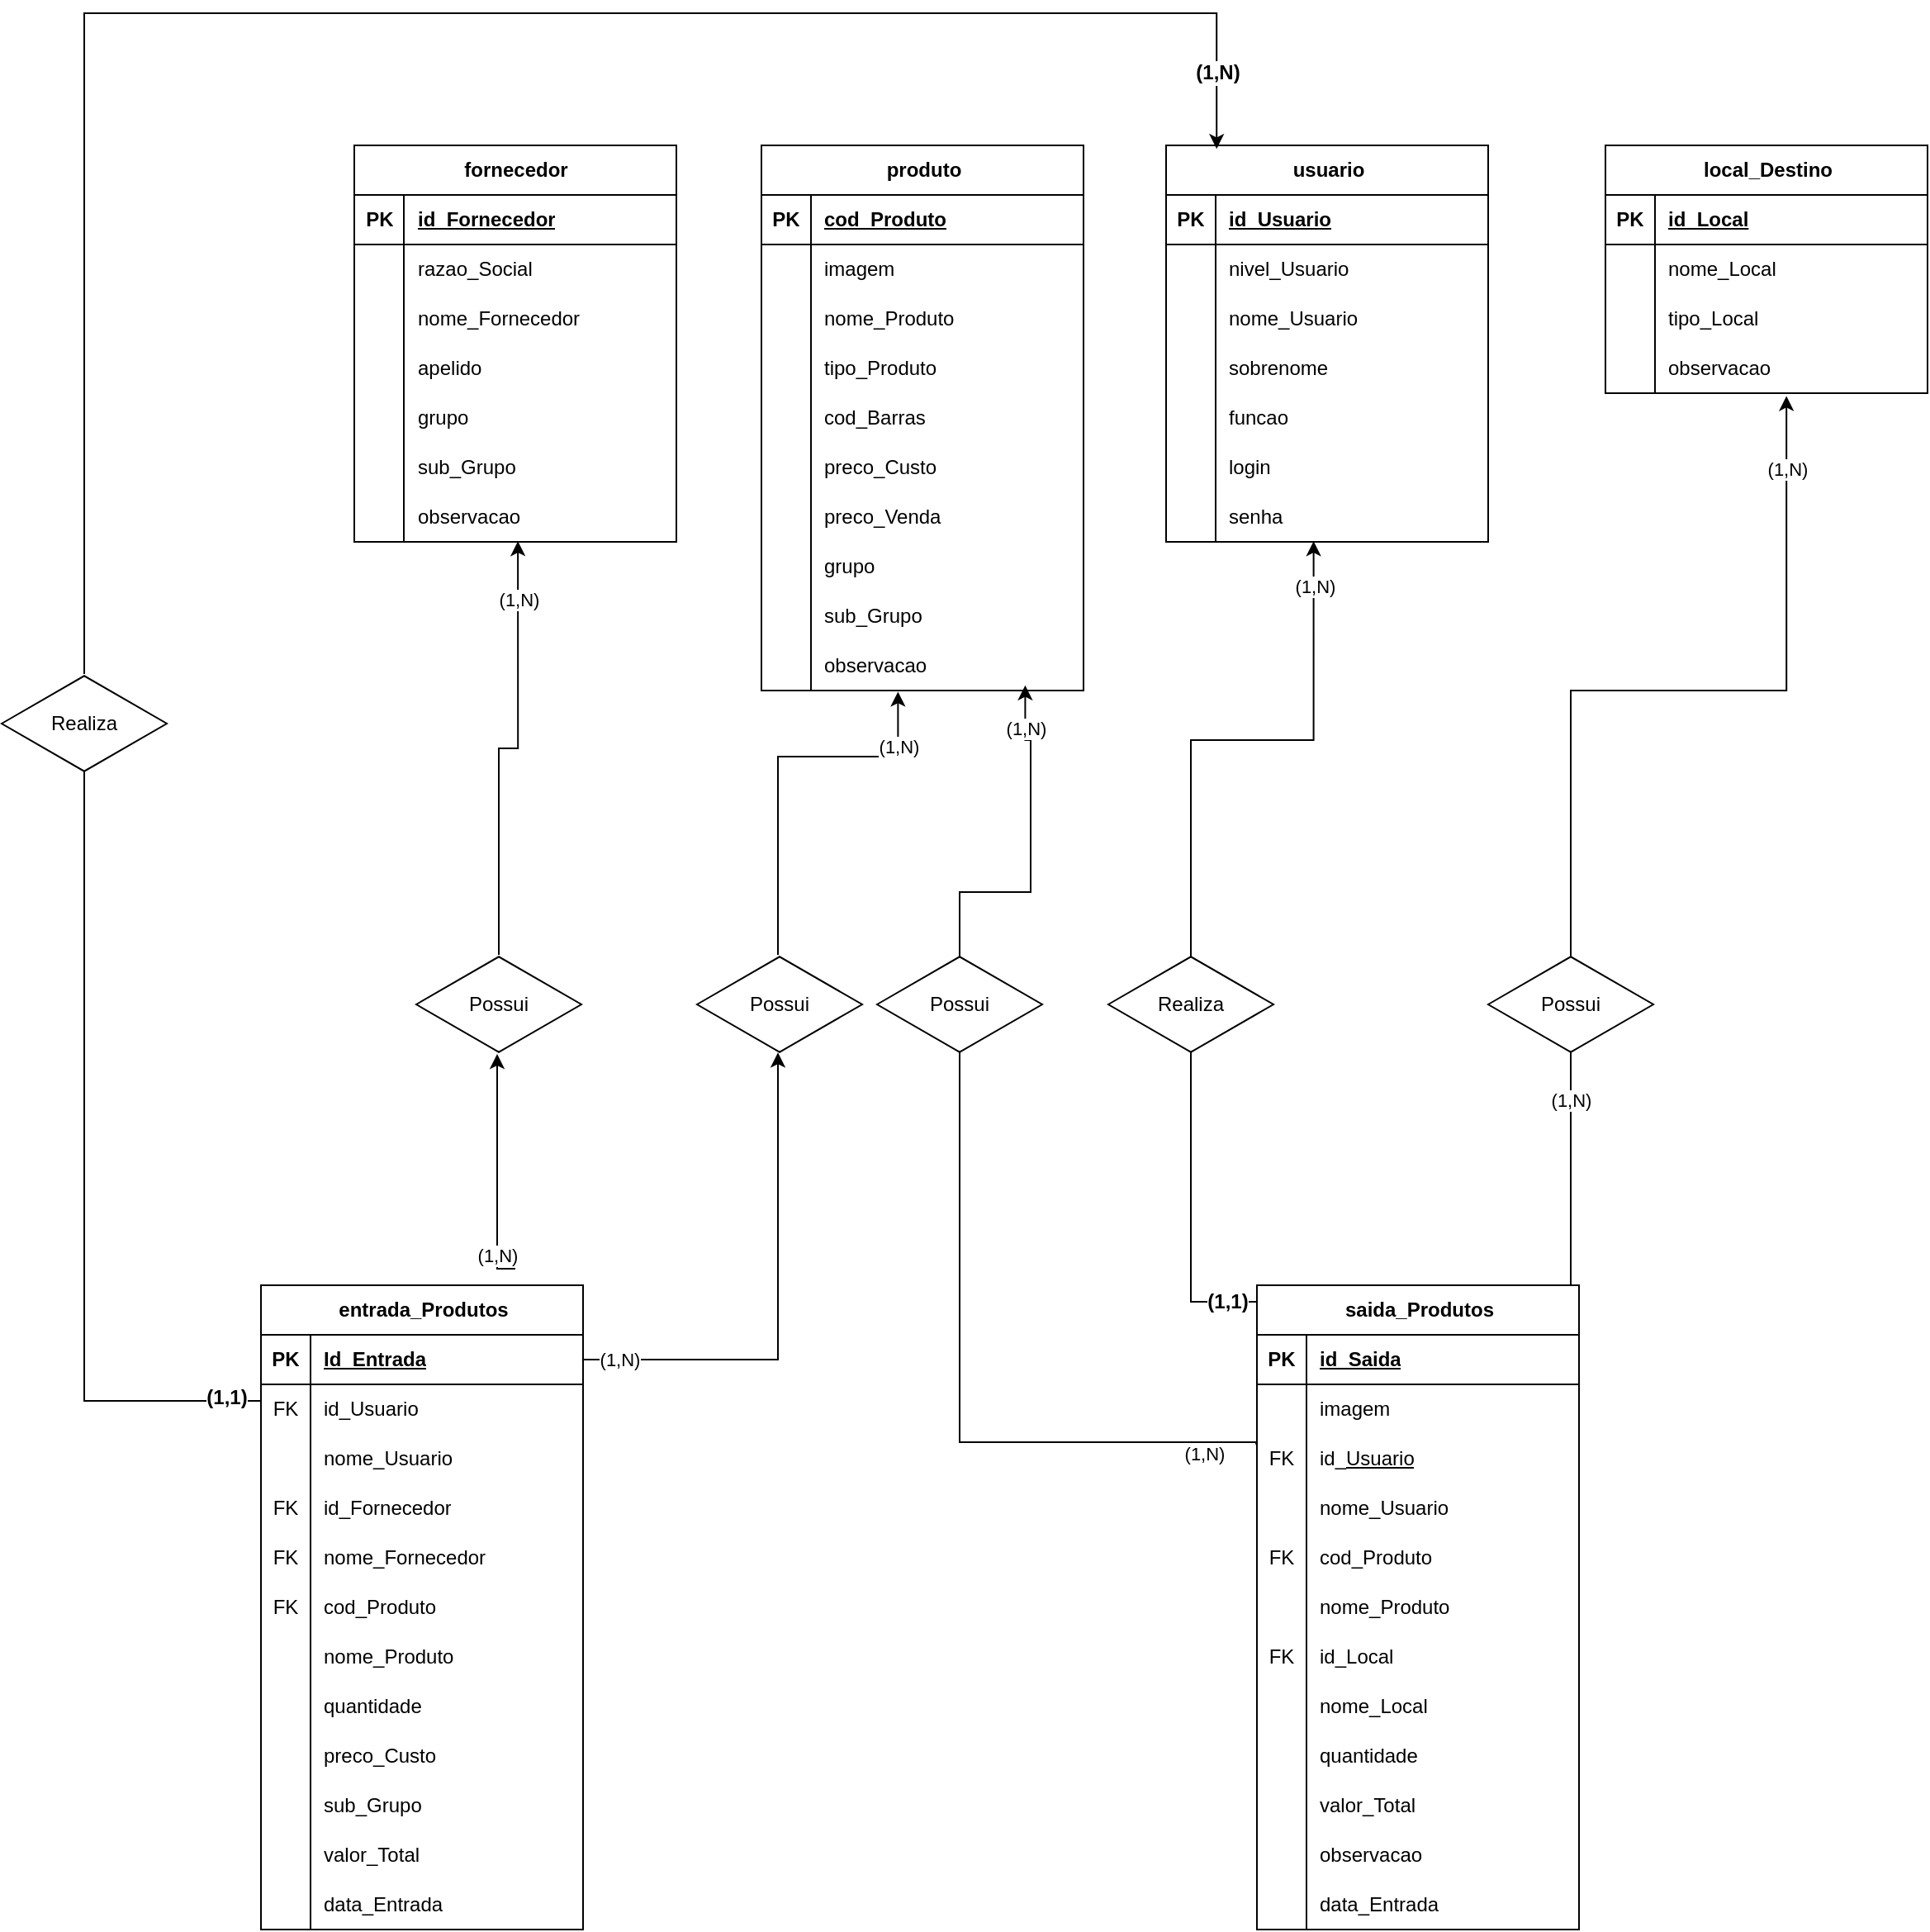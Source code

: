 <mxfile version="24.7.17">
  <diagram id="C5RBs43oDa-KdzZeNtuy" name="Page-1">
    <mxGraphModel dx="1994" dy="1758" grid="1" gridSize="10" guides="1" tooltips="1" connect="1" arrows="1" fold="1" page="1" pageScale="1" pageWidth="827" pageHeight="1169" math="0" shadow="0">
      <root>
        <mxCell id="WIyWlLk6GJQsqaUBKTNV-0" />
        <mxCell id="WIyWlLk6GJQsqaUBKTNV-1" parent="WIyWlLk6GJQsqaUBKTNV-0" />
        <mxCell id="lKnoCKpCPk8ZHS4uRYBN-2" style="edgeStyle=orthogonalEdgeStyle;rounded=0;orthogonalLoop=1;jettySize=auto;html=1;entryX=0.458;entryY=0.986;entryDx=0;entryDy=0;entryPerimeter=0;" parent="WIyWlLk6GJQsqaUBKTNV-1" target="MutGoO2yw-I-D3ueIOyV-120" edge="1">
          <mxGeometry relative="1" as="geometry">
            <Array as="points">
              <mxPoint x="510" y="400" />
              <mxPoint x="510" y="60" />
              <mxPoint x="584" y="60" />
            </Array>
            <mxPoint x="680" y="400" as="sourcePoint" />
            <mxPoint x="510.091" y="-260" as="targetPoint" />
          </mxGeometry>
        </mxCell>
        <mxCell id="lKnoCKpCPk8ZHS4uRYBN-22" value="(1,N)" style="edgeLabel;html=1;align=center;verticalAlign=middle;resizable=0;points=[];" parent="lKnoCKpCPk8ZHS4uRYBN-2" vertex="1" connectable="0">
          <mxGeometry x="0.923" y="-3" relative="1" as="geometry">
            <mxPoint x="-3" as="offset" />
          </mxGeometry>
        </mxCell>
        <mxCell id="lKnoCKpCPk8ZHS4uRYBN-27" value="(1,N)" style="edgeLabel;html=1;align=center;verticalAlign=middle;resizable=0;points=[];" parent="lKnoCKpCPk8ZHS4uRYBN-2" vertex="1" connectable="0">
          <mxGeometry x="-0.92" relative="1" as="geometry">
            <mxPoint as="offset" />
          </mxGeometry>
        </mxCell>
        <mxCell id="MutGoO2yw-I-D3ueIOyV-222" value="(1,1)" style="edgeLabel;html=1;align=center;verticalAlign=middle;resizable=0;points=[];rounded=0;shadow=0;comic=0;strokeColor=default;fontFamily=Helvetica;fontSize=12;fontColor=default;fontStyle=1;autosize=0;fillColor=default;" vertex="1" connectable="0" parent="lKnoCKpCPk8ZHS4uRYBN-2">
          <mxGeometry x="-0.578" relative="1" as="geometry">
            <mxPoint as="offset" />
          </mxGeometry>
        </mxCell>
        <mxCell id="lKnoCKpCPk8ZHS4uRYBN-3" style="edgeStyle=orthogonalEdgeStyle;rounded=0;orthogonalLoop=1;jettySize=auto;html=1;exitX=0.685;exitY=0.007;exitDx=0;exitDy=0;entryX=0.562;entryY=1.058;entryDx=0;entryDy=0;entryPerimeter=0;exitPerimeter=0;" parent="WIyWlLk6GJQsqaUBKTNV-1" source="MutGoO2yw-I-D3ueIOyV-188" target="MutGoO2yw-I-D3ueIOyV-133" edge="1">
          <mxGeometry relative="1" as="geometry">
            <Array as="points">
              <mxPoint x="684" y="390" />
              <mxPoint x="740" y="390" />
              <mxPoint x="740" y="30" />
              <mxPoint x="870" y="30" />
            </Array>
            <mxPoint x="680" y="390" as="sourcePoint" />
            <mxPoint x="780" y="-279.909" as="targetPoint" />
          </mxGeometry>
        </mxCell>
        <mxCell id="lKnoCKpCPk8ZHS4uRYBN-25" value="(1,N)" style="edgeLabel;html=1;align=center;verticalAlign=middle;resizable=0;points=[];" parent="lKnoCKpCPk8ZHS4uRYBN-3" vertex="1" connectable="0">
          <mxGeometry x="0.878" relative="1" as="geometry">
            <mxPoint as="offset" />
          </mxGeometry>
        </mxCell>
        <mxCell id="lKnoCKpCPk8ZHS4uRYBN-26" value="(1,N)" style="edgeLabel;html=1;align=center;verticalAlign=middle;resizable=0;points=[];" parent="lKnoCKpCPk8ZHS4uRYBN-3" vertex="1" connectable="0">
          <mxGeometry x="-0.559" y="-2" relative="1" as="geometry">
            <mxPoint x="-2" y="-11" as="offset" />
          </mxGeometry>
        </mxCell>
        <mxCell id="lKnoCKpCPk8ZHS4uRYBN-4" style="edgeStyle=orthogonalEdgeStyle;rounded=0;orthogonalLoop=1;jettySize=auto;html=1;exitX=-0.002;exitY=0.217;exitDx=0;exitDy=0;exitPerimeter=0;entryX=0.819;entryY=0.895;entryDx=0;entryDy=0;entryPerimeter=0;" parent="WIyWlLk6GJQsqaUBKTNV-1" edge="1" target="MutGoO2yw-I-D3ueIOyV-98" source="MutGoO2yw-I-D3ueIOyV-195">
          <mxGeometry relative="1" as="geometry">
            <mxPoint x="721.04" y="442.59" as="sourcePoint" />
            <mxPoint x="418.87" y="60.0" as="targetPoint" />
            <Array as="points">
              <mxPoint x="550" y="485" />
              <mxPoint x="370" y="485" />
              <mxPoint x="370" y="152" />
              <mxPoint x="413" y="152" />
              <mxPoint x="413" y="60" />
              <mxPoint x="410" y="60" />
            </Array>
          </mxGeometry>
        </mxCell>
        <mxCell id="lKnoCKpCPk8ZHS4uRYBN-18" value="&lt;div&gt;&lt;br&gt;&lt;/div&gt;&lt;div&gt;&lt;br&gt;&lt;/div&gt;" style="edgeLabel;html=1;align=center;verticalAlign=middle;resizable=0;points=[];" parent="lKnoCKpCPk8ZHS4uRYBN-4" vertex="1" connectable="0">
          <mxGeometry x="-0.929" y="4" relative="1" as="geometry">
            <mxPoint as="offset" />
          </mxGeometry>
        </mxCell>
        <mxCell id="lKnoCKpCPk8ZHS4uRYBN-19" value="(1,N)" style="edgeLabel;html=1;align=center;verticalAlign=middle;resizable=0;points=[];" parent="lKnoCKpCPk8ZHS4uRYBN-4" vertex="1" connectable="0">
          <mxGeometry x="0.924" relative="1" as="geometry">
            <mxPoint as="offset" />
          </mxGeometry>
        </mxCell>
        <mxCell id="lKnoCKpCPk8ZHS4uRYBN-20" value="(1,N)" style="edgeLabel;html=1;align=center;verticalAlign=middle;resizable=0;points=[];" parent="lKnoCKpCPk8ZHS4uRYBN-4" vertex="1" connectable="0">
          <mxGeometry x="-0.927" y="7" relative="1" as="geometry">
            <mxPoint x="-8" as="offset" />
          </mxGeometry>
        </mxCell>
        <mxCell id="lKnoCKpCPk8ZHS4uRYBN-6" style="edgeStyle=orthogonalEdgeStyle;rounded=0;orthogonalLoop=1;jettySize=auto;html=1;entryX=0.508;entryY=0.986;entryDx=0;entryDy=0;entryPerimeter=0;" parent="WIyWlLk6GJQsqaUBKTNV-1" source="lKnoCKpCPk8ZHS4uRYBN-9" edge="1" target="MutGoO2yw-I-D3ueIOyV-63">
          <mxGeometry relative="1" as="geometry">
            <mxPoint x="70" y="190" as="sourcePoint" />
            <mxPoint x="90" y="90" as="targetPoint" />
            <Array as="points" />
          </mxGeometry>
        </mxCell>
        <mxCell id="lKnoCKpCPk8ZHS4uRYBN-11" value="(1,N)" style="edgeLabel;html=1;align=center;verticalAlign=middle;resizable=0;points=[];" parent="lKnoCKpCPk8ZHS4uRYBN-6" vertex="1" connectable="0">
          <mxGeometry x="0.727" relative="1" as="geometry">
            <mxPoint as="offset" />
          </mxGeometry>
        </mxCell>
        <mxCell id="lKnoCKpCPk8ZHS4uRYBN-7" style="edgeStyle=orthogonalEdgeStyle;rounded=0;orthogonalLoop=1;jettySize=auto;html=1;entryX=0.424;entryY=1.023;entryDx=0;entryDy=0;entryPerimeter=0;" parent="WIyWlLk6GJQsqaUBKTNV-1" source="lKnoCKpCPk8ZHS4uRYBN-13" target="MutGoO2yw-I-D3ueIOyV-98" edge="1">
          <mxGeometry relative="1" as="geometry">
            <mxPoint x="140" y="400" as="sourcePoint" />
            <mxPoint x="610" y="70" as="targetPoint" />
            <Array as="points">
              <mxPoint x="260" y="70" />
              <mxPoint x="333" y="70" />
            </Array>
          </mxGeometry>
        </mxCell>
        <mxCell id="lKnoCKpCPk8ZHS4uRYBN-15" value="(1,N)" style="edgeLabel;html=1;align=center;verticalAlign=middle;resizable=0;points=[];" parent="lKnoCKpCPk8ZHS4uRYBN-7" vertex="1" connectable="0">
          <mxGeometry x="0.713" relative="1" as="geometry">
            <mxPoint as="offset" />
          </mxGeometry>
        </mxCell>
        <mxCell id="lKnoCKpCPk8ZHS4uRYBN-10" value="" style="edgeStyle=orthogonalEdgeStyle;rounded=0;orthogonalLoop=1;jettySize=auto;html=1;exitX=0.5;exitY=0;exitDx=0;exitDy=0;" parent="WIyWlLk6GJQsqaUBKTNV-1" target="lKnoCKpCPk8ZHS4uRYBN-9" edge="1">
          <mxGeometry relative="1" as="geometry">
            <mxPoint x="101" y="380" as="sourcePoint" />
            <mxPoint x="99" y="89" as="targetPoint" />
            <Array as="points">
              <mxPoint x="90" y="380" />
            </Array>
          </mxGeometry>
        </mxCell>
        <mxCell id="lKnoCKpCPk8ZHS4uRYBN-12" value="(1,N)" style="edgeLabel;html=1;align=center;verticalAlign=middle;resizable=0;points=[];" parent="lKnoCKpCPk8ZHS4uRYBN-10" vertex="1" connectable="0">
          <mxGeometry x="-0.733" relative="1" as="geometry">
            <mxPoint as="offset" />
          </mxGeometry>
        </mxCell>
        <mxCell id="lKnoCKpCPk8ZHS4uRYBN-9" value="Possui" style="html=1;whiteSpace=wrap;aspect=fixed;shape=isoRectangle;" parent="WIyWlLk6GJQsqaUBKTNV-1" vertex="1">
          <mxGeometry x="41" y="190" width="100" height="60" as="geometry" />
        </mxCell>
        <mxCell id="lKnoCKpCPk8ZHS4uRYBN-14" value="" style="edgeStyle=orthogonalEdgeStyle;rounded=0;orthogonalLoop=1;jettySize=auto;html=1;exitX=1;exitY=0.5;exitDx=0;exitDy=0;entryX=0.49;entryY=0.986;entryDx=0;entryDy=0;entryPerimeter=0;" parent="WIyWlLk6GJQsqaUBKTNV-1" source="MutGoO2yw-I-D3ueIOyV-146" target="lKnoCKpCPk8ZHS4uRYBN-13" edge="1">
          <mxGeometry relative="1" as="geometry">
            <mxPoint x="161" y="400" as="sourcePoint" />
            <mxPoint x="294" y="90" as="targetPoint" />
            <Array as="points">
              <mxPoint x="260" y="435" />
            </Array>
          </mxGeometry>
        </mxCell>
        <mxCell id="lKnoCKpCPk8ZHS4uRYBN-16" value="(1,N)" style="edgeLabel;html=1;align=center;verticalAlign=middle;resizable=0;points=[];" parent="lKnoCKpCPk8ZHS4uRYBN-14" vertex="1" connectable="0">
          <mxGeometry x="-0.922" y="-2" relative="1" as="geometry">
            <mxPoint x="10" y="-2" as="offset" />
          </mxGeometry>
        </mxCell>
        <mxCell id="lKnoCKpCPk8ZHS4uRYBN-13" value="Possui" style="html=1;whiteSpace=wrap;aspect=fixed;shape=isoRectangle;" parent="WIyWlLk6GJQsqaUBKTNV-1" vertex="1">
          <mxGeometry x="211" y="190" width="100" height="60" as="geometry" />
        </mxCell>
        <mxCell id="lKnoCKpCPk8ZHS4uRYBN-17" value="Possui" style="html=1;whiteSpace=wrap;aspect=fixed;shape=isoRectangle;" parent="WIyWlLk6GJQsqaUBKTNV-1" vertex="1">
          <mxGeometry x="320" y="190" width="100" height="60" as="geometry" />
        </mxCell>
        <mxCell id="lKnoCKpCPk8ZHS4uRYBN-21" value="Realiza" style="html=1;whiteSpace=wrap;aspect=fixed;shape=isoRectangle;" parent="WIyWlLk6GJQsqaUBKTNV-1" vertex="1">
          <mxGeometry x="460" y="190" width="100" height="60" as="geometry" />
        </mxCell>
        <mxCell id="lKnoCKpCPk8ZHS4uRYBN-23" value="Possui" style="html=1;whiteSpace=wrap;aspect=fixed;shape=isoRectangle;" parent="WIyWlLk6GJQsqaUBKTNV-1" vertex="1">
          <mxGeometry x="690" y="190" width="100" height="60" as="geometry" />
        </mxCell>
        <mxCell id="MutGoO2yw-I-D3ueIOyV-0" value="&lt;div&gt;fornecedor&lt;/div&gt;" style="shape=table;startSize=30;container=1;collapsible=1;childLayout=tableLayout;fixedRows=1;rowLines=0;fontStyle=1;align=center;resizeLast=1;html=1;rounded=0;shadow=0;comic=0;enumerate=0;moveCells=1;treeMoving=0;treeFolding=0;resizeHeight=0;resizeWidth=0;fixedWidth=0;autosize=0;movableLabel=0;top=1;bottom=1;right=1;swimlaneHead=1;swimlaneBody=1;horizontal=1;absoluteArcSize=0;columnLines=1;resizeLastRow=0;" vertex="1" parent="WIyWlLk6GJQsqaUBKTNV-1">
          <mxGeometry x="3.5" y="-300" width="195" height="240" as="geometry">
            <mxRectangle x="35" y="-110" width="100" height="30" as="alternateBounds" />
          </mxGeometry>
        </mxCell>
        <mxCell id="MutGoO2yw-I-D3ueIOyV-1" value="" style="shape=tableRow;horizontal=0;startSize=0;swimlaneHead=0;swimlaneBody=0;fillColor=none;collapsible=0;dropTarget=0;points=[[0,0.5],[1,0.5]];portConstraint=eastwest;top=0;left=0;right=0;bottom=1;" vertex="1" parent="MutGoO2yw-I-D3ueIOyV-0">
          <mxGeometry y="30" width="195" height="30" as="geometry" />
        </mxCell>
        <mxCell id="MutGoO2yw-I-D3ueIOyV-2" value="PK" style="shape=partialRectangle;connectable=0;fillColor=none;top=0;left=0;bottom=0;right=0;fontStyle=1;overflow=hidden;whiteSpace=wrap;html=1;" vertex="1" parent="MutGoO2yw-I-D3ueIOyV-1">
          <mxGeometry width="30" height="30" as="geometry">
            <mxRectangle width="30" height="30" as="alternateBounds" />
          </mxGeometry>
        </mxCell>
        <mxCell id="MutGoO2yw-I-D3ueIOyV-3" value="&lt;div&gt;id_Fornecedor&lt;/div&gt;" style="shape=partialRectangle;connectable=0;fillColor=none;top=0;left=0;bottom=0;right=0;align=left;spacingLeft=6;fontStyle=5;overflow=hidden;whiteSpace=wrap;html=1;" vertex="1" parent="MutGoO2yw-I-D3ueIOyV-1">
          <mxGeometry x="30" width="165" height="30" as="geometry">
            <mxRectangle width="165" height="30" as="alternateBounds" />
          </mxGeometry>
        </mxCell>
        <mxCell id="MutGoO2yw-I-D3ueIOyV-4" value="" style="shape=tableRow;horizontal=0;startSize=0;swimlaneHead=0;swimlaneBody=0;fillColor=none;collapsible=0;dropTarget=0;points=[[0,0.5],[1,0.5]];portConstraint=eastwest;top=0;left=0;right=0;bottom=0;" vertex="1" parent="MutGoO2yw-I-D3ueIOyV-0">
          <mxGeometry y="60" width="195" height="30" as="geometry" />
        </mxCell>
        <mxCell id="MutGoO2yw-I-D3ueIOyV-5" value="" style="shape=partialRectangle;connectable=0;fillColor=none;top=0;left=0;bottom=0;right=0;editable=1;overflow=hidden;whiteSpace=wrap;html=1;" vertex="1" parent="MutGoO2yw-I-D3ueIOyV-4">
          <mxGeometry width="30" height="30" as="geometry">
            <mxRectangle width="30" height="30" as="alternateBounds" />
          </mxGeometry>
        </mxCell>
        <mxCell id="MutGoO2yw-I-D3ueIOyV-6" value="razao_Social" style="shape=partialRectangle;connectable=0;fillColor=none;top=0;left=0;bottom=0;right=0;align=left;spacingLeft=6;overflow=hidden;whiteSpace=wrap;html=1;" vertex="1" parent="MutGoO2yw-I-D3ueIOyV-4">
          <mxGeometry x="30" width="165" height="30" as="geometry">
            <mxRectangle width="165" height="30" as="alternateBounds" />
          </mxGeometry>
        </mxCell>
        <mxCell id="MutGoO2yw-I-D3ueIOyV-7" value="" style="shape=tableRow;horizontal=0;startSize=0;swimlaneHead=0;swimlaneBody=0;fillColor=none;collapsible=0;dropTarget=0;points=[[0,0.5],[1,0.5]];portConstraint=eastwest;top=0;left=0;right=0;bottom=0;" vertex="1" parent="MutGoO2yw-I-D3ueIOyV-0">
          <mxGeometry y="90" width="195" height="30" as="geometry" />
        </mxCell>
        <mxCell id="MutGoO2yw-I-D3ueIOyV-8" value="" style="shape=partialRectangle;connectable=0;fillColor=none;top=0;left=0;bottom=0;right=0;editable=1;overflow=hidden;whiteSpace=wrap;html=1;" vertex="1" parent="MutGoO2yw-I-D3ueIOyV-7">
          <mxGeometry width="30" height="30" as="geometry">
            <mxRectangle width="30" height="30" as="alternateBounds" />
          </mxGeometry>
        </mxCell>
        <mxCell id="MutGoO2yw-I-D3ueIOyV-9" value="nome_Fornecedor" style="shape=partialRectangle;connectable=0;fillColor=none;top=0;left=0;bottom=0;right=0;align=left;spacingLeft=6;overflow=hidden;whiteSpace=wrap;html=1;rowspan=1;noLabel=0;" vertex="1" parent="MutGoO2yw-I-D3ueIOyV-7">
          <mxGeometry x="30" width="165" height="30" as="geometry">
            <mxRectangle width="165" height="30" as="alternateBounds" />
          </mxGeometry>
        </mxCell>
        <mxCell id="MutGoO2yw-I-D3ueIOyV-10" value="" style="shape=tableRow;horizontal=0;startSize=0;swimlaneHead=0;swimlaneBody=0;fillColor=none;collapsible=0;dropTarget=0;points=[[0,0.5],[1,0.5]];portConstraint=eastwest;top=0;left=0;right=0;bottom=0;absoluteArcSize=0;" vertex="1" parent="MutGoO2yw-I-D3ueIOyV-0">
          <mxGeometry y="120" width="195" height="30" as="geometry" />
        </mxCell>
        <mxCell id="MutGoO2yw-I-D3ueIOyV-11" value="" style="shape=partialRectangle;connectable=0;fillColor=none;top=0;left=0;bottom=0;right=0;editable=1;overflow=hidden;whiteSpace=wrap;html=1;" vertex="1" parent="MutGoO2yw-I-D3ueIOyV-10">
          <mxGeometry width="30" height="30" as="geometry">
            <mxRectangle width="30" height="30" as="alternateBounds" />
          </mxGeometry>
        </mxCell>
        <mxCell id="MutGoO2yw-I-D3ueIOyV-12" value="&lt;div&gt;apelido&lt;/div&gt;" style="shape=partialRectangle;connectable=0;fillColor=none;top=0;left=0;bottom=0;right=0;align=left;spacingLeft=6;overflow=hidden;whiteSpace=wrap;html=1;" vertex="1" parent="MutGoO2yw-I-D3ueIOyV-10">
          <mxGeometry x="30" width="165" height="30" as="geometry">
            <mxRectangle width="165" height="30" as="alternateBounds" />
          </mxGeometry>
        </mxCell>
        <mxCell id="MutGoO2yw-I-D3ueIOyV-57" style="shape=tableRow;horizontal=0;startSize=0;swimlaneHead=0;swimlaneBody=0;fillColor=none;collapsible=0;dropTarget=0;points=[[0,0.5],[1,0.5]];portConstraint=eastwest;top=0;left=0;right=0;bottom=0;absoluteArcSize=0;" vertex="1" parent="MutGoO2yw-I-D3ueIOyV-0">
          <mxGeometry y="150" width="195" height="30" as="geometry" />
        </mxCell>
        <mxCell id="MutGoO2yw-I-D3ueIOyV-58" style="shape=partialRectangle;connectable=0;fillColor=none;top=0;left=0;bottom=0;right=0;editable=1;overflow=hidden;whiteSpace=wrap;html=1;" vertex="1" parent="MutGoO2yw-I-D3ueIOyV-57">
          <mxGeometry width="30" height="30" as="geometry">
            <mxRectangle width="30" height="30" as="alternateBounds" />
          </mxGeometry>
        </mxCell>
        <mxCell id="MutGoO2yw-I-D3ueIOyV-59" value="grupo" style="shape=partialRectangle;connectable=0;fillColor=none;top=0;left=0;bottom=0;right=0;align=left;spacingLeft=6;overflow=hidden;whiteSpace=wrap;html=1;" vertex="1" parent="MutGoO2yw-I-D3ueIOyV-57">
          <mxGeometry x="30" width="165" height="30" as="geometry">
            <mxRectangle width="165" height="30" as="alternateBounds" />
          </mxGeometry>
        </mxCell>
        <mxCell id="MutGoO2yw-I-D3ueIOyV-60" style="shape=tableRow;horizontal=0;startSize=0;swimlaneHead=0;swimlaneBody=0;fillColor=none;collapsible=0;dropTarget=0;points=[[0,0.5],[1,0.5]];portConstraint=eastwest;top=0;left=0;right=0;bottom=0;absoluteArcSize=0;" vertex="1" parent="MutGoO2yw-I-D3ueIOyV-0">
          <mxGeometry y="180" width="195" height="30" as="geometry" />
        </mxCell>
        <mxCell id="MutGoO2yw-I-D3ueIOyV-61" style="shape=partialRectangle;connectable=0;fillColor=none;top=0;left=0;bottom=0;right=0;editable=1;overflow=hidden;whiteSpace=wrap;html=1;" vertex="1" parent="MutGoO2yw-I-D3ueIOyV-60">
          <mxGeometry width="30" height="30" as="geometry">
            <mxRectangle width="30" height="30" as="alternateBounds" />
          </mxGeometry>
        </mxCell>
        <mxCell id="MutGoO2yw-I-D3ueIOyV-62" value="&lt;div&gt;sub_Grupo&lt;/div&gt;" style="shape=partialRectangle;connectable=0;fillColor=none;top=0;left=0;bottom=0;right=0;align=left;spacingLeft=6;overflow=hidden;whiteSpace=wrap;html=1;" vertex="1" parent="MutGoO2yw-I-D3ueIOyV-60">
          <mxGeometry x="30" width="165" height="30" as="geometry">
            <mxRectangle width="165" height="30" as="alternateBounds" />
          </mxGeometry>
        </mxCell>
        <mxCell id="MutGoO2yw-I-D3ueIOyV-63" style="shape=tableRow;horizontal=0;startSize=0;swimlaneHead=0;swimlaneBody=0;fillColor=none;collapsible=0;dropTarget=0;points=[[0,0.5],[1,0.5]];portConstraint=eastwest;top=0;left=0;right=0;bottom=0;absoluteArcSize=0;" vertex="1" parent="MutGoO2yw-I-D3ueIOyV-0">
          <mxGeometry y="210" width="195" height="30" as="geometry" />
        </mxCell>
        <mxCell id="MutGoO2yw-I-D3ueIOyV-64" style="shape=partialRectangle;connectable=0;fillColor=none;top=0;left=0;bottom=0;right=0;editable=1;overflow=hidden;whiteSpace=wrap;html=1;" vertex="1" parent="MutGoO2yw-I-D3ueIOyV-63">
          <mxGeometry width="30" height="30" as="geometry">
            <mxRectangle width="30" height="30" as="alternateBounds" />
          </mxGeometry>
        </mxCell>
        <mxCell id="MutGoO2yw-I-D3ueIOyV-65" value="&lt;div&gt;observacao&lt;/div&gt;" style="shape=partialRectangle;connectable=0;fillColor=none;top=0;left=0;bottom=0;right=0;align=left;spacingLeft=6;overflow=hidden;whiteSpace=wrap;html=1;" vertex="1" parent="MutGoO2yw-I-D3ueIOyV-63">
          <mxGeometry x="30" width="165" height="30" as="geometry">
            <mxRectangle width="165" height="30" as="alternateBounds" />
          </mxGeometry>
        </mxCell>
        <mxCell id="MutGoO2yw-I-D3ueIOyV-69" value="&lt;div&gt;produto&lt;/div&gt;" style="shape=table;startSize=30;container=1;collapsible=1;childLayout=tableLayout;fixedRows=1;rowLines=0;fontStyle=1;align=center;resizeLast=1;html=1;rounded=0;shadow=0;comic=0;enumerate=0;moveCells=1;treeMoving=0;treeFolding=0;resizeHeight=0;resizeWidth=0;fixedWidth=0;autosize=0;movableLabel=0;top=1;bottom=1;right=1;swimlaneHead=1;swimlaneBody=1;horizontal=1;absoluteArcSize=0;columnLines=1;resizeLastRow=0;" vertex="1" parent="WIyWlLk6GJQsqaUBKTNV-1">
          <mxGeometry x="250" y="-300" width="195" height="330" as="geometry">
            <mxRectangle x="35" y="-110" width="100" height="30" as="alternateBounds" />
          </mxGeometry>
        </mxCell>
        <mxCell id="MutGoO2yw-I-D3ueIOyV-70" value="" style="shape=tableRow;horizontal=0;startSize=0;swimlaneHead=0;swimlaneBody=0;fillColor=none;collapsible=0;dropTarget=0;points=[[0,0.5],[1,0.5]];portConstraint=eastwest;top=0;left=0;right=0;bottom=1;" vertex="1" parent="MutGoO2yw-I-D3ueIOyV-69">
          <mxGeometry y="30" width="195" height="30" as="geometry" />
        </mxCell>
        <mxCell id="MutGoO2yw-I-D3ueIOyV-71" value="PK" style="shape=partialRectangle;connectable=0;fillColor=none;top=0;left=0;bottom=0;right=0;fontStyle=1;overflow=hidden;whiteSpace=wrap;html=1;" vertex="1" parent="MutGoO2yw-I-D3ueIOyV-70">
          <mxGeometry width="30" height="30" as="geometry">
            <mxRectangle width="30" height="30" as="alternateBounds" />
          </mxGeometry>
        </mxCell>
        <mxCell id="MutGoO2yw-I-D3ueIOyV-72" value="&lt;div&gt;cod_Produto&lt;/div&gt;" style="shape=partialRectangle;connectable=0;fillColor=none;top=0;left=0;bottom=0;right=0;align=left;spacingLeft=6;fontStyle=5;overflow=hidden;whiteSpace=wrap;html=1;" vertex="1" parent="MutGoO2yw-I-D3ueIOyV-70">
          <mxGeometry x="30" width="165" height="30" as="geometry">
            <mxRectangle width="165" height="30" as="alternateBounds" />
          </mxGeometry>
        </mxCell>
        <mxCell id="MutGoO2yw-I-D3ueIOyV-73" value="" style="shape=tableRow;horizontal=0;startSize=0;swimlaneHead=0;swimlaneBody=0;fillColor=none;collapsible=0;dropTarget=0;points=[[0,0.5],[1,0.5]];portConstraint=eastwest;top=0;left=0;right=0;bottom=0;" vertex="1" parent="MutGoO2yw-I-D3ueIOyV-69">
          <mxGeometry y="60" width="195" height="30" as="geometry" />
        </mxCell>
        <mxCell id="MutGoO2yw-I-D3ueIOyV-74" value="" style="shape=partialRectangle;connectable=0;fillColor=none;top=0;left=0;bottom=0;right=0;editable=1;overflow=hidden;whiteSpace=wrap;html=1;" vertex="1" parent="MutGoO2yw-I-D3ueIOyV-73">
          <mxGeometry width="30" height="30" as="geometry">
            <mxRectangle width="30" height="30" as="alternateBounds" />
          </mxGeometry>
        </mxCell>
        <mxCell id="MutGoO2yw-I-D3ueIOyV-75" value="imagem" style="shape=partialRectangle;connectable=0;fillColor=none;top=0;left=0;bottom=0;right=0;align=left;spacingLeft=6;overflow=hidden;whiteSpace=wrap;html=1;" vertex="1" parent="MutGoO2yw-I-D3ueIOyV-73">
          <mxGeometry x="30" width="165" height="30" as="geometry">
            <mxRectangle width="165" height="30" as="alternateBounds" />
          </mxGeometry>
        </mxCell>
        <mxCell id="MutGoO2yw-I-D3ueIOyV-76" value="" style="shape=tableRow;horizontal=0;startSize=0;swimlaneHead=0;swimlaneBody=0;fillColor=none;collapsible=0;dropTarget=0;points=[[0,0.5],[1,0.5]];portConstraint=eastwest;top=0;left=0;right=0;bottom=0;" vertex="1" parent="MutGoO2yw-I-D3ueIOyV-69">
          <mxGeometry y="90" width="195" height="30" as="geometry" />
        </mxCell>
        <mxCell id="MutGoO2yw-I-D3ueIOyV-77" value="" style="shape=partialRectangle;connectable=0;fillColor=none;top=0;left=0;bottom=0;right=0;editable=1;overflow=hidden;whiteSpace=wrap;html=1;" vertex="1" parent="MutGoO2yw-I-D3ueIOyV-76">
          <mxGeometry width="30" height="30" as="geometry">
            <mxRectangle width="30" height="30" as="alternateBounds" />
          </mxGeometry>
        </mxCell>
        <mxCell id="MutGoO2yw-I-D3ueIOyV-78" value="nome_Produto" style="shape=partialRectangle;connectable=0;fillColor=none;top=0;left=0;bottom=0;right=0;align=left;spacingLeft=6;overflow=hidden;whiteSpace=wrap;html=1;rowspan=1;noLabel=0;" vertex="1" parent="MutGoO2yw-I-D3ueIOyV-76">
          <mxGeometry x="30" width="165" height="30" as="geometry">
            <mxRectangle width="165" height="30" as="alternateBounds" />
          </mxGeometry>
        </mxCell>
        <mxCell id="MutGoO2yw-I-D3ueIOyV-79" value="" style="shape=tableRow;horizontal=0;startSize=0;swimlaneHead=0;swimlaneBody=0;fillColor=none;collapsible=0;dropTarget=0;points=[[0,0.5],[1,0.5]];portConstraint=eastwest;top=0;left=0;right=0;bottom=0;absoluteArcSize=0;" vertex="1" parent="MutGoO2yw-I-D3ueIOyV-69">
          <mxGeometry y="120" width="195" height="30" as="geometry" />
        </mxCell>
        <mxCell id="MutGoO2yw-I-D3ueIOyV-80" value="" style="shape=partialRectangle;connectable=0;fillColor=none;top=0;left=0;bottom=0;right=0;editable=1;overflow=hidden;whiteSpace=wrap;html=1;" vertex="1" parent="MutGoO2yw-I-D3ueIOyV-79">
          <mxGeometry width="30" height="30" as="geometry">
            <mxRectangle width="30" height="30" as="alternateBounds" />
          </mxGeometry>
        </mxCell>
        <mxCell id="MutGoO2yw-I-D3ueIOyV-81" value="tipo_Produto" style="shape=partialRectangle;connectable=0;fillColor=none;top=0;left=0;bottom=0;right=0;align=left;spacingLeft=6;overflow=hidden;whiteSpace=wrap;html=1;" vertex="1" parent="MutGoO2yw-I-D3ueIOyV-79">
          <mxGeometry x="30" width="165" height="30" as="geometry">
            <mxRectangle width="165" height="30" as="alternateBounds" />
          </mxGeometry>
        </mxCell>
        <mxCell id="MutGoO2yw-I-D3ueIOyV-82" style="shape=tableRow;horizontal=0;startSize=0;swimlaneHead=0;swimlaneBody=0;fillColor=none;collapsible=0;dropTarget=0;points=[[0,0.5],[1,0.5]];portConstraint=eastwest;top=0;left=0;right=0;bottom=0;absoluteArcSize=0;" vertex="1" parent="MutGoO2yw-I-D3ueIOyV-69">
          <mxGeometry y="150" width="195" height="30" as="geometry" />
        </mxCell>
        <mxCell id="MutGoO2yw-I-D3ueIOyV-83" style="shape=partialRectangle;connectable=0;fillColor=none;top=0;left=0;bottom=0;right=0;editable=1;overflow=hidden;whiteSpace=wrap;html=1;" vertex="1" parent="MutGoO2yw-I-D3ueIOyV-82">
          <mxGeometry width="30" height="30" as="geometry">
            <mxRectangle width="30" height="30" as="alternateBounds" />
          </mxGeometry>
        </mxCell>
        <mxCell id="MutGoO2yw-I-D3ueIOyV-84" value="cod_Barras" style="shape=partialRectangle;connectable=0;fillColor=none;top=0;left=0;bottom=0;right=0;align=left;spacingLeft=6;overflow=hidden;whiteSpace=wrap;html=1;" vertex="1" parent="MutGoO2yw-I-D3ueIOyV-82">
          <mxGeometry x="30" width="165" height="30" as="geometry">
            <mxRectangle width="165" height="30" as="alternateBounds" />
          </mxGeometry>
        </mxCell>
        <mxCell id="MutGoO2yw-I-D3ueIOyV-85" style="shape=tableRow;horizontal=0;startSize=0;swimlaneHead=0;swimlaneBody=0;fillColor=none;collapsible=0;dropTarget=0;points=[[0,0.5],[1,0.5]];portConstraint=eastwest;top=0;left=0;right=0;bottom=0;absoluteArcSize=0;" vertex="1" parent="MutGoO2yw-I-D3ueIOyV-69">
          <mxGeometry y="180" width="195" height="30" as="geometry" />
        </mxCell>
        <mxCell id="MutGoO2yw-I-D3ueIOyV-86" style="shape=partialRectangle;connectable=0;fillColor=none;top=0;left=0;bottom=0;right=0;editable=1;overflow=hidden;whiteSpace=wrap;html=1;" vertex="1" parent="MutGoO2yw-I-D3ueIOyV-85">
          <mxGeometry width="30" height="30" as="geometry">
            <mxRectangle width="30" height="30" as="alternateBounds" />
          </mxGeometry>
        </mxCell>
        <mxCell id="MutGoO2yw-I-D3ueIOyV-87" value="preco_Custo" style="shape=partialRectangle;connectable=0;fillColor=none;top=0;left=0;bottom=0;right=0;align=left;spacingLeft=6;overflow=hidden;whiteSpace=wrap;html=1;" vertex="1" parent="MutGoO2yw-I-D3ueIOyV-85">
          <mxGeometry x="30" width="165" height="30" as="geometry">
            <mxRectangle width="165" height="30" as="alternateBounds" />
          </mxGeometry>
        </mxCell>
        <mxCell id="MutGoO2yw-I-D3ueIOyV-88" style="shape=tableRow;horizontal=0;startSize=0;swimlaneHead=0;swimlaneBody=0;fillColor=none;collapsible=0;dropTarget=0;points=[[0,0.5],[1,0.5]];portConstraint=eastwest;top=0;left=0;right=0;bottom=0;absoluteArcSize=0;" vertex="1" parent="MutGoO2yw-I-D3ueIOyV-69">
          <mxGeometry y="210" width="195" height="30" as="geometry" />
        </mxCell>
        <mxCell id="MutGoO2yw-I-D3ueIOyV-89" style="shape=partialRectangle;connectable=0;fillColor=none;top=0;left=0;bottom=0;right=0;editable=1;overflow=hidden;whiteSpace=wrap;html=1;" vertex="1" parent="MutGoO2yw-I-D3ueIOyV-88">
          <mxGeometry width="30" height="30" as="geometry">
            <mxRectangle width="30" height="30" as="alternateBounds" />
          </mxGeometry>
        </mxCell>
        <mxCell id="MutGoO2yw-I-D3ueIOyV-90" value="preco_Venda" style="shape=partialRectangle;connectable=0;fillColor=none;top=0;left=0;bottom=0;right=0;align=left;spacingLeft=6;overflow=hidden;whiteSpace=wrap;html=1;" vertex="1" parent="MutGoO2yw-I-D3ueIOyV-88">
          <mxGeometry x="30" width="165" height="30" as="geometry">
            <mxRectangle width="165" height="30" as="alternateBounds" />
          </mxGeometry>
        </mxCell>
        <mxCell id="MutGoO2yw-I-D3ueIOyV-92" style="shape=tableRow;horizontal=0;startSize=0;swimlaneHead=0;swimlaneBody=0;fillColor=none;collapsible=0;dropTarget=0;points=[[0,0.5],[1,0.5]];portConstraint=eastwest;top=0;left=0;right=0;bottom=0;absoluteArcSize=0;" vertex="1" parent="MutGoO2yw-I-D3ueIOyV-69">
          <mxGeometry y="240" width="195" height="30" as="geometry" />
        </mxCell>
        <mxCell id="MutGoO2yw-I-D3ueIOyV-93" style="shape=partialRectangle;connectable=0;fillColor=none;top=0;left=0;bottom=0;right=0;editable=1;overflow=hidden;whiteSpace=wrap;html=1;" vertex="1" parent="MutGoO2yw-I-D3ueIOyV-92">
          <mxGeometry width="30" height="30" as="geometry">
            <mxRectangle width="30" height="30" as="alternateBounds" />
          </mxGeometry>
        </mxCell>
        <mxCell id="MutGoO2yw-I-D3ueIOyV-94" value="grupo" style="shape=partialRectangle;connectable=0;fillColor=none;top=0;left=0;bottom=0;right=0;align=left;spacingLeft=6;overflow=hidden;whiteSpace=wrap;html=1;" vertex="1" parent="MutGoO2yw-I-D3ueIOyV-92">
          <mxGeometry x="30" width="165" height="30" as="geometry">
            <mxRectangle width="165" height="30" as="alternateBounds" />
          </mxGeometry>
        </mxCell>
        <mxCell id="MutGoO2yw-I-D3ueIOyV-95" style="shape=tableRow;horizontal=0;startSize=0;swimlaneHead=0;swimlaneBody=0;fillColor=none;collapsible=0;dropTarget=0;points=[[0,0.5],[1,0.5]];portConstraint=eastwest;top=0;left=0;right=0;bottom=0;absoluteArcSize=0;" vertex="1" parent="MutGoO2yw-I-D3ueIOyV-69">
          <mxGeometry y="270" width="195" height="30" as="geometry" />
        </mxCell>
        <mxCell id="MutGoO2yw-I-D3ueIOyV-96" style="shape=partialRectangle;connectable=0;fillColor=none;top=0;left=0;bottom=0;right=0;editable=1;overflow=hidden;whiteSpace=wrap;html=1;" vertex="1" parent="MutGoO2yw-I-D3ueIOyV-95">
          <mxGeometry width="30" height="30" as="geometry">
            <mxRectangle width="30" height="30" as="alternateBounds" />
          </mxGeometry>
        </mxCell>
        <mxCell id="MutGoO2yw-I-D3ueIOyV-97" value="sub_Grupo" style="shape=partialRectangle;connectable=0;fillColor=none;top=0;left=0;bottom=0;right=0;align=left;spacingLeft=6;overflow=hidden;whiteSpace=wrap;html=1;" vertex="1" parent="MutGoO2yw-I-D3ueIOyV-95">
          <mxGeometry x="30" width="165" height="30" as="geometry">
            <mxRectangle width="165" height="30" as="alternateBounds" />
          </mxGeometry>
        </mxCell>
        <mxCell id="MutGoO2yw-I-D3ueIOyV-98" style="shape=tableRow;horizontal=0;startSize=0;swimlaneHead=0;swimlaneBody=0;fillColor=none;collapsible=0;dropTarget=0;points=[[0,0.5],[1,0.5]];portConstraint=eastwest;top=0;left=0;right=0;bottom=0;absoluteArcSize=0;" vertex="1" parent="MutGoO2yw-I-D3ueIOyV-69">
          <mxGeometry y="300" width="195" height="30" as="geometry" />
        </mxCell>
        <mxCell id="MutGoO2yw-I-D3ueIOyV-99" style="shape=partialRectangle;connectable=0;fillColor=none;top=0;left=0;bottom=0;right=0;editable=1;overflow=hidden;whiteSpace=wrap;html=1;" vertex="1" parent="MutGoO2yw-I-D3ueIOyV-98">
          <mxGeometry width="30" height="30" as="geometry">
            <mxRectangle width="30" height="30" as="alternateBounds" />
          </mxGeometry>
        </mxCell>
        <mxCell id="MutGoO2yw-I-D3ueIOyV-100" value="observacao" style="shape=partialRectangle;connectable=0;fillColor=none;top=0;left=0;bottom=0;right=0;align=left;spacingLeft=6;overflow=hidden;whiteSpace=wrap;html=1;" vertex="1" parent="MutGoO2yw-I-D3ueIOyV-98">
          <mxGeometry x="30" width="165" height="30" as="geometry">
            <mxRectangle width="165" height="30" as="alternateBounds" />
          </mxGeometry>
        </mxCell>
        <mxCell id="MutGoO2yw-I-D3ueIOyV-101" value="usuario" style="shape=table;startSize=30;container=1;collapsible=1;childLayout=tableLayout;fixedRows=1;rowLines=0;fontStyle=1;align=center;resizeLast=1;html=1;rounded=0;shadow=0;comic=0;enumerate=0;moveCells=1;treeMoving=0;treeFolding=0;resizeHeight=0;resizeWidth=0;fixedWidth=0;autosize=0;movableLabel=0;top=1;bottom=1;right=1;swimlaneHead=1;swimlaneBody=1;horizontal=1;absoluteArcSize=0;columnLines=1;resizeLastRow=0;" vertex="1" parent="WIyWlLk6GJQsqaUBKTNV-1">
          <mxGeometry x="495" y="-300" width="195" height="240" as="geometry">
            <mxRectangle x="35" y="-110" width="100" height="30" as="alternateBounds" />
          </mxGeometry>
        </mxCell>
        <mxCell id="MutGoO2yw-I-D3ueIOyV-102" value="" style="shape=tableRow;horizontal=0;startSize=0;swimlaneHead=0;swimlaneBody=0;fillColor=none;collapsible=0;dropTarget=0;points=[[0,0.5],[1,0.5]];portConstraint=eastwest;top=0;left=0;right=0;bottom=1;" vertex="1" parent="MutGoO2yw-I-D3ueIOyV-101">
          <mxGeometry y="30" width="195" height="30" as="geometry" />
        </mxCell>
        <mxCell id="MutGoO2yw-I-D3ueIOyV-103" value="PK" style="shape=partialRectangle;connectable=0;fillColor=none;top=0;left=0;bottom=0;right=0;fontStyle=1;overflow=hidden;whiteSpace=wrap;html=1;" vertex="1" parent="MutGoO2yw-I-D3ueIOyV-102">
          <mxGeometry width="30" height="30" as="geometry">
            <mxRectangle width="30" height="30" as="alternateBounds" />
          </mxGeometry>
        </mxCell>
        <mxCell id="MutGoO2yw-I-D3ueIOyV-104" value="&lt;div&gt;id_Usuario&lt;/div&gt;" style="shape=partialRectangle;connectable=0;fillColor=none;top=0;left=0;bottom=0;right=0;align=left;spacingLeft=6;fontStyle=5;overflow=hidden;whiteSpace=wrap;html=1;" vertex="1" parent="MutGoO2yw-I-D3ueIOyV-102">
          <mxGeometry x="30" width="165" height="30" as="geometry">
            <mxRectangle width="165" height="30" as="alternateBounds" />
          </mxGeometry>
        </mxCell>
        <mxCell id="MutGoO2yw-I-D3ueIOyV-105" value="" style="shape=tableRow;horizontal=0;startSize=0;swimlaneHead=0;swimlaneBody=0;fillColor=none;collapsible=0;dropTarget=0;points=[[0,0.5],[1,0.5]];portConstraint=eastwest;top=0;left=0;right=0;bottom=0;" vertex="1" parent="MutGoO2yw-I-D3ueIOyV-101">
          <mxGeometry y="60" width="195" height="30" as="geometry" />
        </mxCell>
        <mxCell id="MutGoO2yw-I-D3ueIOyV-106" value="" style="shape=partialRectangle;connectable=0;fillColor=none;top=0;left=0;bottom=0;right=0;editable=1;overflow=hidden;whiteSpace=wrap;html=1;" vertex="1" parent="MutGoO2yw-I-D3ueIOyV-105">
          <mxGeometry width="30" height="30" as="geometry">
            <mxRectangle width="30" height="30" as="alternateBounds" />
          </mxGeometry>
        </mxCell>
        <mxCell id="MutGoO2yw-I-D3ueIOyV-107" value="nivel_Usuario" style="shape=partialRectangle;connectable=0;fillColor=none;top=0;left=0;bottom=0;right=0;align=left;spacingLeft=6;overflow=hidden;whiteSpace=wrap;html=1;" vertex="1" parent="MutGoO2yw-I-D3ueIOyV-105">
          <mxGeometry x="30" width="165" height="30" as="geometry">
            <mxRectangle width="165" height="30" as="alternateBounds" />
          </mxGeometry>
        </mxCell>
        <mxCell id="MutGoO2yw-I-D3ueIOyV-108" value="" style="shape=tableRow;horizontal=0;startSize=0;swimlaneHead=0;swimlaneBody=0;fillColor=none;collapsible=0;dropTarget=0;points=[[0,0.5],[1,0.5]];portConstraint=eastwest;top=0;left=0;right=0;bottom=0;" vertex="1" parent="MutGoO2yw-I-D3ueIOyV-101">
          <mxGeometry y="90" width="195" height="30" as="geometry" />
        </mxCell>
        <mxCell id="MutGoO2yw-I-D3ueIOyV-109" value="" style="shape=partialRectangle;connectable=0;fillColor=none;top=0;left=0;bottom=0;right=0;editable=1;overflow=hidden;whiteSpace=wrap;html=1;" vertex="1" parent="MutGoO2yw-I-D3ueIOyV-108">
          <mxGeometry width="30" height="30" as="geometry">
            <mxRectangle width="30" height="30" as="alternateBounds" />
          </mxGeometry>
        </mxCell>
        <mxCell id="MutGoO2yw-I-D3ueIOyV-110" value="nome_Usuario" style="shape=partialRectangle;connectable=0;fillColor=none;top=0;left=0;bottom=0;right=0;align=left;spacingLeft=6;overflow=hidden;whiteSpace=wrap;html=1;rowspan=1;noLabel=0;" vertex="1" parent="MutGoO2yw-I-D3ueIOyV-108">
          <mxGeometry x="30" width="165" height="30" as="geometry">
            <mxRectangle width="165" height="30" as="alternateBounds" />
          </mxGeometry>
        </mxCell>
        <mxCell id="MutGoO2yw-I-D3ueIOyV-111" value="" style="shape=tableRow;horizontal=0;startSize=0;swimlaneHead=0;swimlaneBody=0;fillColor=none;collapsible=0;dropTarget=0;points=[[0,0.5],[1,0.5]];portConstraint=eastwest;top=0;left=0;right=0;bottom=0;absoluteArcSize=0;" vertex="1" parent="MutGoO2yw-I-D3ueIOyV-101">
          <mxGeometry y="120" width="195" height="30" as="geometry" />
        </mxCell>
        <mxCell id="MutGoO2yw-I-D3ueIOyV-112" value="" style="shape=partialRectangle;connectable=0;fillColor=none;top=0;left=0;bottom=0;right=0;editable=1;overflow=hidden;whiteSpace=wrap;html=1;" vertex="1" parent="MutGoO2yw-I-D3ueIOyV-111">
          <mxGeometry width="30" height="30" as="geometry">
            <mxRectangle width="30" height="30" as="alternateBounds" />
          </mxGeometry>
        </mxCell>
        <mxCell id="MutGoO2yw-I-D3ueIOyV-113" value="sobrenome" style="shape=partialRectangle;connectable=0;fillColor=none;top=0;left=0;bottom=0;right=0;align=left;spacingLeft=6;overflow=hidden;whiteSpace=wrap;html=1;" vertex="1" parent="MutGoO2yw-I-D3ueIOyV-111">
          <mxGeometry x="30" width="165" height="30" as="geometry">
            <mxRectangle width="165" height="30" as="alternateBounds" />
          </mxGeometry>
        </mxCell>
        <mxCell id="MutGoO2yw-I-D3ueIOyV-114" style="shape=tableRow;horizontal=0;startSize=0;swimlaneHead=0;swimlaneBody=0;fillColor=none;collapsible=0;dropTarget=0;points=[[0,0.5],[1,0.5]];portConstraint=eastwest;top=0;left=0;right=0;bottom=0;absoluteArcSize=0;" vertex="1" parent="MutGoO2yw-I-D3ueIOyV-101">
          <mxGeometry y="150" width="195" height="30" as="geometry" />
        </mxCell>
        <mxCell id="MutGoO2yw-I-D3ueIOyV-115" style="shape=partialRectangle;connectable=0;fillColor=none;top=0;left=0;bottom=0;right=0;editable=1;overflow=hidden;whiteSpace=wrap;html=1;" vertex="1" parent="MutGoO2yw-I-D3ueIOyV-114">
          <mxGeometry width="30" height="30" as="geometry">
            <mxRectangle width="30" height="30" as="alternateBounds" />
          </mxGeometry>
        </mxCell>
        <mxCell id="MutGoO2yw-I-D3ueIOyV-116" value="funcao" style="shape=partialRectangle;connectable=0;fillColor=none;top=0;left=0;bottom=0;right=0;align=left;spacingLeft=6;overflow=hidden;whiteSpace=wrap;html=1;" vertex="1" parent="MutGoO2yw-I-D3ueIOyV-114">
          <mxGeometry x="30" width="165" height="30" as="geometry">
            <mxRectangle width="165" height="30" as="alternateBounds" />
          </mxGeometry>
        </mxCell>
        <mxCell id="MutGoO2yw-I-D3ueIOyV-117" style="shape=tableRow;horizontal=0;startSize=0;swimlaneHead=0;swimlaneBody=0;fillColor=none;collapsible=0;dropTarget=0;points=[[0,0.5],[1,0.5]];portConstraint=eastwest;top=0;left=0;right=0;bottom=0;absoluteArcSize=0;" vertex="1" parent="MutGoO2yw-I-D3ueIOyV-101">
          <mxGeometry y="180" width="195" height="30" as="geometry" />
        </mxCell>
        <mxCell id="MutGoO2yw-I-D3ueIOyV-118" style="shape=partialRectangle;connectable=0;fillColor=none;top=0;left=0;bottom=0;right=0;editable=1;overflow=hidden;whiteSpace=wrap;html=1;" vertex="1" parent="MutGoO2yw-I-D3ueIOyV-117">
          <mxGeometry width="30" height="30" as="geometry">
            <mxRectangle width="30" height="30" as="alternateBounds" />
          </mxGeometry>
        </mxCell>
        <mxCell id="MutGoO2yw-I-D3ueIOyV-119" value="login" style="shape=partialRectangle;connectable=0;fillColor=none;top=0;left=0;bottom=0;right=0;align=left;spacingLeft=6;overflow=hidden;whiteSpace=wrap;html=1;" vertex="1" parent="MutGoO2yw-I-D3ueIOyV-117">
          <mxGeometry x="30" width="165" height="30" as="geometry">
            <mxRectangle width="165" height="30" as="alternateBounds" />
          </mxGeometry>
        </mxCell>
        <mxCell id="MutGoO2yw-I-D3ueIOyV-120" style="shape=tableRow;horizontal=0;startSize=0;swimlaneHead=0;swimlaneBody=0;fillColor=none;collapsible=0;dropTarget=0;points=[[0,0.5],[1,0.5]];portConstraint=eastwest;top=0;left=0;right=0;bottom=0;absoluteArcSize=0;" vertex="1" parent="MutGoO2yw-I-D3ueIOyV-101">
          <mxGeometry y="210" width="195" height="30" as="geometry" />
        </mxCell>
        <mxCell id="MutGoO2yw-I-D3ueIOyV-121" style="shape=partialRectangle;connectable=0;fillColor=none;top=0;left=0;bottom=0;right=0;editable=1;overflow=hidden;whiteSpace=wrap;html=1;" vertex="1" parent="MutGoO2yw-I-D3ueIOyV-120">
          <mxGeometry width="30" height="30" as="geometry">
            <mxRectangle width="30" height="30" as="alternateBounds" />
          </mxGeometry>
        </mxCell>
        <mxCell id="MutGoO2yw-I-D3ueIOyV-122" value="&lt;div&gt;senha&lt;/div&gt;" style="shape=partialRectangle;connectable=0;fillColor=none;top=0;left=0;bottom=0;right=0;align=left;spacingLeft=6;overflow=hidden;whiteSpace=wrap;html=1;" vertex="1" parent="MutGoO2yw-I-D3ueIOyV-120">
          <mxGeometry x="30" width="165" height="30" as="geometry">
            <mxRectangle width="165" height="30" as="alternateBounds" />
          </mxGeometry>
        </mxCell>
        <mxCell id="MutGoO2yw-I-D3ueIOyV-123" value="local_Destino" style="shape=table;startSize=30;container=1;collapsible=1;childLayout=tableLayout;fixedRows=1;rowLines=0;fontStyle=1;align=center;resizeLast=1;html=1;rounded=0;shadow=0;comic=0;enumerate=0;moveCells=1;treeMoving=0;treeFolding=0;resizeHeight=0;resizeWidth=0;fixedWidth=0;autosize=0;movableLabel=0;top=1;bottom=1;right=1;swimlaneHead=1;swimlaneBody=1;horizontal=1;absoluteArcSize=0;columnLines=1;resizeLastRow=0;" vertex="1" parent="WIyWlLk6GJQsqaUBKTNV-1">
          <mxGeometry x="761" y="-300" width="195" height="150" as="geometry">
            <mxRectangle x="35" y="-110" width="100" height="30" as="alternateBounds" />
          </mxGeometry>
        </mxCell>
        <mxCell id="MutGoO2yw-I-D3ueIOyV-124" value="" style="shape=tableRow;horizontal=0;startSize=0;swimlaneHead=0;swimlaneBody=0;fillColor=none;collapsible=0;dropTarget=0;points=[[0,0.5],[1,0.5]];portConstraint=eastwest;top=0;left=0;right=0;bottom=1;" vertex="1" parent="MutGoO2yw-I-D3ueIOyV-123">
          <mxGeometry y="30" width="195" height="30" as="geometry" />
        </mxCell>
        <mxCell id="MutGoO2yw-I-D3ueIOyV-125" value="PK" style="shape=partialRectangle;connectable=0;fillColor=none;top=0;left=0;bottom=0;right=0;fontStyle=1;overflow=hidden;whiteSpace=wrap;html=1;" vertex="1" parent="MutGoO2yw-I-D3ueIOyV-124">
          <mxGeometry width="30" height="30" as="geometry">
            <mxRectangle width="30" height="30" as="alternateBounds" />
          </mxGeometry>
        </mxCell>
        <mxCell id="MutGoO2yw-I-D3ueIOyV-126" value="&lt;div&gt;id_Local&lt;/div&gt;" style="shape=partialRectangle;connectable=0;fillColor=none;top=0;left=0;bottom=0;right=0;align=left;spacingLeft=6;fontStyle=5;overflow=hidden;whiteSpace=wrap;html=1;" vertex="1" parent="MutGoO2yw-I-D3ueIOyV-124">
          <mxGeometry x="30" width="165" height="30" as="geometry">
            <mxRectangle width="165" height="30" as="alternateBounds" />
          </mxGeometry>
        </mxCell>
        <mxCell id="MutGoO2yw-I-D3ueIOyV-127" value="" style="shape=tableRow;horizontal=0;startSize=0;swimlaneHead=0;swimlaneBody=0;fillColor=none;collapsible=0;dropTarget=0;points=[[0,0.5],[1,0.5]];portConstraint=eastwest;top=0;left=0;right=0;bottom=0;" vertex="1" parent="MutGoO2yw-I-D3ueIOyV-123">
          <mxGeometry y="60" width="195" height="30" as="geometry" />
        </mxCell>
        <mxCell id="MutGoO2yw-I-D3ueIOyV-128" value="" style="shape=partialRectangle;connectable=0;fillColor=none;top=0;left=0;bottom=0;right=0;editable=1;overflow=hidden;whiteSpace=wrap;html=1;" vertex="1" parent="MutGoO2yw-I-D3ueIOyV-127">
          <mxGeometry width="30" height="30" as="geometry">
            <mxRectangle width="30" height="30" as="alternateBounds" />
          </mxGeometry>
        </mxCell>
        <mxCell id="MutGoO2yw-I-D3ueIOyV-129" value="nome_Local" style="shape=partialRectangle;connectable=0;fillColor=none;top=0;left=0;bottom=0;right=0;align=left;spacingLeft=6;overflow=hidden;whiteSpace=wrap;html=1;" vertex="1" parent="MutGoO2yw-I-D3ueIOyV-127">
          <mxGeometry x="30" width="165" height="30" as="geometry">
            <mxRectangle width="165" height="30" as="alternateBounds" />
          </mxGeometry>
        </mxCell>
        <mxCell id="MutGoO2yw-I-D3ueIOyV-130" value="" style="shape=tableRow;horizontal=0;startSize=0;swimlaneHead=0;swimlaneBody=0;fillColor=none;collapsible=0;dropTarget=0;points=[[0,0.5],[1,0.5]];portConstraint=eastwest;top=0;left=0;right=0;bottom=0;" vertex="1" parent="MutGoO2yw-I-D3ueIOyV-123">
          <mxGeometry y="90" width="195" height="30" as="geometry" />
        </mxCell>
        <mxCell id="MutGoO2yw-I-D3ueIOyV-131" value="" style="shape=partialRectangle;connectable=0;fillColor=none;top=0;left=0;bottom=0;right=0;editable=1;overflow=hidden;whiteSpace=wrap;html=1;" vertex="1" parent="MutGoO2yw-I-D3ueIOyV-130">
          <mxGeometry width="30" height="30" as="geometry">
            <mxRectangle width="30" height="30" as="alternateBounds" />
          </mxGeometry>
        </mxCell>
        <mxCell id="MutGoO2yw-I-D3ueIOyV-132" value="tipo_Local" style="shape=partialRectangle;connectable=0;fillColor=none;top=0;left=0;bottom=0;right=0;align=left;spacingLeft=6;overflow=hidden;whiteSpace=wrap;html=1;rowspan=1;noLabel=0;" vertex="1" parent="MutGoO2yw-I-D3ueIOyV-130">
          <mxGeometry x="30" width="165" height="30" as="geometry">
            <mxRectangle width="165" height="30" as="alternateBounds" />
          </mxGeometry>
        </mxCell>
        <mxCell id="MutGoO2yw-I-D3ueIOyV-133" value="" style="shape=tableRow;horizontal=0;startSize=0;swimlaneHead=0;swimlaneBody=0;fillColor=none;collapsible=0;dropTarget=0;points=[[0,0.5],[1,0.5]];portConstraint=eastwest;top=0;left=0;right=0;bottom=0;absoluteArcSize=0;" vertex="1" parent="MutGoO2yw-I-D3ueIOyV-123">
          <mxGeometry y="120" width="195" height="30" as="geometry" />
        </mxCell>
        <mxCell id="MutGoO2yw-I-D3ueIOyV-134" value="" style="shape=partialRectangle;connectable=0;fillColor=none;top=0;left=0;bottom=0;right=0;editable=1;overflow=hidden;whiteSpace=wrap;html=1;" vertex="1" parent="MutGoO2yw-I-D3ueIOyV-133">
          <mxGeometry width="30" height="30" as="geometry">
            <mxRectangle width="30" height="30" as="alternateBounds" />
          </mxGeometry>
        </mxCell>
        <mxCell id="MutGoO2yw-I-D3ueIOyV-135" value="&lt;div&gt;observacao&lt;/div&gt;" style="shape=partialRectangle;connectable=0;fillColor=none;top=0;left=0;bottom=0;right=0;align=left;spacingLeft=6;overflow=hidden;whiteSpace=wrap;html=1;" vertex="1" parent="MutGoO2yw-I-D3ueIOyV-133">
          <mxGeometry x="30" width="165" height="30" as="geometry">
            <mxRectangle width="165" height="30" as="alternateBounds" />
          </mxGeometry>
        </mxCell>
        <mxCell id="MutGoO2yw-I-D3ueIOyV-145" value="&lt;div&gt;entrada_Produtos&lt;/div&gt;" style="shape=table;startSize=30;container=1;collapsible=1;childLayout=tableLayout;fixedRows=1;rowLines=0;fontStyle=1;align=center;resizeLast=1;html=1;rounded=0;shadow=0;comic=0;enumerate=0;moveCells=1;treeMoving=0;treeFolding=0;resizeHeight=0;resizeWidth=0;fixedWidth=0;autosize=0;movableLabel=0;top=1;bottom=1;right=1;swimlaneHead=1;swimlaneBody=1;horizontal=1;absoluteArcSize=0;columnLines=1;resizeLastRow=0;" vertex="1" parent="WIyWlLk6GJQsqaUBKTNV-1">
          <mxGeometry x="-53" y="390" width="195" height="390" as="geometry">
            <mxRectangle x="35" y="-110" width="100" height="30" as="alternateBounds" />
          </mxGeometry>
        </mxCell>
        <mxCell id="MutGoO2yw-I-D3ueIOyV-146" value="" style="shape=tableRow;horizontal=0;startSize=0;swimlaneHead=0;swimlaneBody=0;fillColor=none;collapsible=0;dropTarget=0;points=[[0,0.5],[1,0.5]];portConstraint=eastwest;top=0;left=0;right=0;bottom=1;" vertex="1" parent="MutGoO2yw-I-D3ueIOyV-145">
          <mxGeometry y="30" width="195" height="30" as="geometry" />
        </mxCell>
        <mxCell id="MutGoO2yw-I-D3ueIOyV-147" value="PK" style="shape=partialRectangle;connectable=0;fillColor=none;top=0;left=0;bottom=0;right=0;fontStyle=1;overflow=hidden;whiteSpace=wrap;html=1;" vertex="1" parent="MutGoO2yw-I-D3ueIOyV-146">
          <mxGeometry width="30" height="30" as="geometry">
            <mxRectangle width="30" height="30" as="alternateBounds" />
          </mxGeometry>
        </mxCell>
        <mxCell id="MutGoO2yw-I-D3ueIOyV-148" value="&lt;div&gt;Id_Entrada&lt;/div&gt;" style="shape=partialRectangle;connectable=0;fillColor=none;top=0;left=0;bottom=0;right=0;align=left;spacingLeft=6;fontStyle=5;overflow=hidden;whiteSpace=wrap;html=1;" vertex="1" parent="MutGoO2yw-I-D3ueIOyV-146">
          <mxGeometry x="30" width="165" height="30" as="geometry">
            <mxRectangle width="165" height="30" as="alternateBounds" />
          </mxGeometry>
        </mxCell>
        <mxCell id="MutGoO2yw-I-D3ueIOyV-149" value="" style="shape=tableRow;horizontal=0;startSize=0;swimlaneHead=0;swimlaneBody=0;fillColor=none;collapsible=0;dropTarget=0;points=[[0,0.5],[1,0.5]];portConstraint=eastwest;top=0;left=0;right=0;bottom=0;" vertex="1" parent="MutGoO2yw-I-D3ueIOyV-145">
          <mxGeometry y="60" width="195" height="30" as="geometry" />
        </mxCell>
        <mxCell id="MutGoO2yw-I-D3ueIOyV-150" value="FK" style="shape=partialRectangle;connectable=0;fillColor=none;top=0;left=0;bottom=0;right=0;editable=1;overflow=hidden;whiteSpace=wrap;html=1;" vertex="1" parent="MutGoO2yw-I-D3ueIOyV-149">
          <mxGeometry width="30" height="30" as="geometry">
            <mxRectangle width="30" height="30" as="alternateBounds" />
          </mxGeometry>
        </mxCell>
        <mxCell id="MutGoO2yw-I-D3ueIOyV-151" value="id_Usuario" style="shape=partialRectangle;connectable=0;fillColor=none;top=0;left=0;bottom=0;right=0;align=left;spacingLeft=6;overflow=hidden;whiteSpace=wrap;html=1;" vertex="1" parent="MutGoO2yw-I-D3ueIOyV-149">
          <mxGeometry x="30" width="165" height="30" as="geometry">
            <mxRectangle width="165" height="30" as="alternateBounds" />
          </mxGeometry>
        </mxCell>
        <mxCell id="MutGoO2yw-I-D3ueIOyV-152" value="" style="shape=tableRow;horizontal=0;startSize=0;swimlaneHead=0;swimlaneBody=0;fillColor=none;collapsible=0;dropTarget=0;points=[[0,0.5],[1,0.5]];portConstraint=eastwest;top=0;left=0;right=0;bottom=0;" vertex="1" parent="MutGoO2yw-I-D3ueIOyV-145">
          <mxGeometry y="90" width="195" height="30" as="geometry" />
        </mxCell>
        <mxCell id="MutGoO2yw-I-D3ueIOyV-153" value="" style="shape=partialRectangle;connectable=0;fillColor=none;top=0;left=0;bottom=0;right=0;editable=1;overflow=hidden;whiteSpace=wrap;html=1;" vertex="1" parent="MutGoO2yw-I-D3ueIOyV-152">
          <mxGeometry width="30" height="30" as="geometry">
            <mxRectangle width="30" height="30" as="alternateBounds" />
          </mxGeometry>
        </mxCell>
        <mxCell id="MutGoO2yw-I-D3ueIOyV-154" value="nome_Usuario" style="shape=partialRectangle;connectable=0;fillColor=none;top=0;left=0;bottom=0;right=0;align=left;spacingLeft=6;overflow=hidden;whiteSpace=wrap;html=1;rowspan=1;noLabel=0;" vertex="1" parent="MutGoO2yw-I-D3ueIOyV-152">
          <mxGeometry x="30" width="165" height="30" as="geometry">
            <mxRectangle width="165" height="30" as="alternateBounds" />
          </mxGeometry>
        </mxCell>
        <mxCell id="MutGoO2yw-I-D3ueIOyV-155" value="" style="shape=tableRow;horizontal=0;startSize=0;swimlaneHead=0;swimlaneBody=0;fillColor=none;collapsible=0;dropTarget=0;points=[[0,0.5],[1,0.5]];portConstraint=eastwest;top=0;left=0;right=0;bottom=0;absoluteArcSize=0;" vertex="1" parent="MutGoO2yw-I-D3ueIOyV-145">
          <mxGeometry y="120" width="195" height="30" as="geometry" />
        </mxCell>
        <mxCell id="MutGoO2yw-I-D3ueIOyV-156" value="FK" style="shape=partialRectangle;connectable=0;fillColor=none;top=0;left=0;bottom=0;right=0;editable=1;overflow=hidden;whiteSpace=wrap;html=1;" vertex="1" parent="MutGoO2yw-I-D3ueIOyV-155">
          <mxGeometry width="30" height="30" as="geometry">
            <mxRectangle width="30" height="30" as="alternateBounds" />
          </mxGeometry>
        </mxCell>
        <mxCell id="MutGoO2yw-I-D3ueIOyV-157" value="id_Fornecedor" style="shape=partialRectangle;connectable=0;fillColor=none;top=0;left=0;bottom=0;right=0;align=left;spacingLeft=6;overflow=hidden;whiteSpace=wrap;html=1;" vertex="1" parent="MutGoO2yw-I-D3ueIOyV-155">
          <mxGeometry x="30" width="165" height="30" as="geometry">
            <mxRectangle width="165" height="30" as="alternateBounds" />
          </mxGeometry>
        </mxCell>
        <mxCell id="MutGoO2yw-I-D3ueIOyV-158" style="shape=tableRow;horizontal=0;startSize=0;swimlaneHead=0;swimlaneBody=0;fillColor=none;collapsible=0;dropTarget=0;points=[[0,0.5],[1,0.5]];portConstraint=eastwest;top=0;left=0;right=0;bottom=0;absoluteArcSize=0;" vertex="1" parent="MutGoO2yw-I-D3ueIOyV-145">
          <mxGeometry y="150" width="195" height="30" as="geometry" />
        </mxCell>
        <mxCell id="MutGoO2yw-I-D3ueIOyV-159" value="FK" style="shape=partialRectangle;connectable=0;fillColor=none;top=0;left=0;bottom=0;right=0;editable=1;overflow=hidden;whiteSpace=wrap;html=1;" vertex="1" parent="MutGoO2yw-I-D3ueIOyV-158">
          <mxGeometry width="30" height="30" as="geometry">
            <mxRectangle width="30" height="30" as="alternateBounds" />
          </mxGeometry>
        </mxCell>
        <mxCell id="MutGoO2yw-I-D3ueIOyV-160" value="nome_Fornecedor" style="shape=partialRectangle;connectable=0;fillColor=none;top=0;left=0;bottom=0;right=0;align=left;spacingLeft=6;overflow=hidden;whiteSpace=wrap;html=1;" vertex="1" parent="MutGoO2yw-I-D3ueIOyV-158">
          <mxGeometry x="30" width="165" height="30" as="geometry">
            <mxRectangle width="165" height="30" as="alternateBounds" />
          </mxGeometry>
        </mxCell>
        <mxCell id="MutGoO2yw-I-D3ueIOyV-161" style="shape=tableRow;horizontal=0;startSize=0;swimlaneHead=0;swimlaneBody=0;fillColor=none;collapsible=0;dropTarget=0;points=[[0,0.5],[1,0.5]];portConstraint=eastwest;top=0;left=0;right=0;bottom=0;absoluteArcSize=0;" vertex="1" parent="MutGoO2yw-I-D3ueIOyV-145">
          <mxGeometry y="180" width="195" height="30" as="geometry" />
        </mxCell>
        <mxCell id="MutGoO2yw-I-D3ueIOyV-162" value="FK" style="shape=partialRectangle;connectable=0;fillColor=none;top=0;left=0;bottom=0;right=0;editable=1;overflow=hidden;whiteSpace=wrap;html=1;" vertex="1" parent="MutGoO2yw-I-D3ueIOyV-161">
          <mxGeometry width="30" height="30" as="geometry">
            <mxRectangle width="30" height="30" as="alternateBounds" />
          </mxGeometry>
        </mxCell>
        <mxCell id="MutGoO2yw-I-D3ueIOyV-163" value="cod_Produto" style="shape=partialRectangle;connectable=0;fillColor=none;top=0;left=0;bottom=0;right=0;align=left;spacingLeft=6;overflow=hidden;whiteSpace=wrap;html=1;" vertex="1" parent="MutGoO2yw-I-D3ueIOyV-161">
          <mxGeometry x="30" width="165" height="30" as="geometry">
            <mxRectangle width="165" height="30" as="alternateBounds" />
          </mxGeometry>
        </mxCell>
        <mxCell id="MutGoO2yw-I-D3ueIOyV-229" style="shape=tableRow;horizontal=0;startSize=0;swimlaneHead=0;swimlaneBody=0;fillColor=none;collapsible=0;dropTarget=0;points=[[0,0.5],[1,0.5]];portConstraint=eastwest;top=0;left=0;right=0;bottom=0;absoluteArcSize=0;" vertex="1" parent="MutGoO2yw-I-D3ueIOyV-145">
          <mxGeometry y="210" width="195" height="30" as="geometry" />
        </mxCell>
        <mxCell id="MutGoO2yw-I-D3ueIOyV-230" style="shape=partialRectangle;connectable=0;fillColor=none;top=0;left=0;bottom=0;right=0;editable=1;overflow=hidden;whiteSpace=wrap;html=1;" vertex="1" parent="MutGoO2yw-I-D3ueIOyV-229">
          <mxGeometry width="30" height="30" as="geometry">
            <mxRectangle width="30" height="30" as="alternateBounds" />
          </mxGeometry>
        </mxCell>
        <mxCell id="MutGoO2yw-I-D3ueIOyV-231" value="nome_Produto" style="shape=partialRectangle;connectable=0;fillColor=none;top=0;left=0;bottom=0;right=0;align=left;spacingLeft=6;overflow=hidden;whiteSpace=wrap;html=1;" vertex="1" parent="MutGoO2yw-I-D3ueIOyV-229">
          <mxGeometry x="30" width="165" height="30" as="geometry">
            <mxRectangle width="165" height="30" as="alternateBounds" />
          </mxGeometry>
        </mxCell>
        <mxCell id="MutGoO2yw-I-D3ueIOyV-164" style="shape=tableRow;horizontal=0;startSize=0;swimlaneHead=0;swimlaneBody=0;fillColor=none;collapsible=0;dropTarget=0;points=[[0,0.5],[1,0.5]];portConstraint=eastwest;top=0;left=0;right=0;bottom=0;absoluteArcSize=0;" vertex="1" parent="MutGoO2yw-I-D3ueIOyV-145">
          <mxGeometry y="240" width="195" height="30" as="geometry" />
        </mxCell>
        <mxCell id="MutGoO2yw-I-D3ueIOyV-165" style="shape=partialRectangle;connectable=0;fillColor=none;top=0;left=0;bottom=0;right=0;editable=1;overflow=hidden;whiteSpace=wrap;html=1;" vertex="1" parent="MutGoO2yw-I-D3ueIOyV-164">
          <mxGeometry width="30" height="30" as="geometry">
            <mxRectangle width="30" height="30" as="alternateBounds" />
          </mxGeometry>
        </mxCell>
        <mxCell id="MutGoO2yw-I-D3ueIOyV-166" value="quantidade" style="shape=partialRectangle;connectable=0;fillColor=none;top=0;left=0;bottom=0;right=0;align=left;spacingLeft=6;overflow=hidden;whiteSpace=wrap;html=1;" vertex="1" parent="MutGoO2yw-I-D3ueIOyV-164">
          <mxGeometry x="30" width="165" height="30" as="geometry">
            <mxRectangle width="165" height="30" as="alternateBounds" />
          </mxGeometry>
        </mxCell>
        <mxCell id="MutGoO2yw-I-D3ueIOyV-167" style="shape=tableRow;horizontal=0;startSize=0;swimlaneHead=0;swimlaneBody=0;fillColor=none;collapsible=0;dropTarget=0;points=[[0,0.5],[1,0.5]];portConstraint=eastwest;top=0;left=0;right=0;bottom=0;absoluteArcSize=0;" vertex="1" parent="MutGoO2yw-I-D3ueIOyV-145">
          <mxGeometry y="270" width="195" height="30" as="geometry" />
        </mxCell>
        <mxCell id="MutGoO2yw-I-D3ueIOyV-168" style="shape=partialRectangle;connectable=0;fillColor=none;top=0;left=0;bottom=0;right=0;editable=1;overflow=hidden;whiteSpace=wrap;html=1;" vertex="1" parent="MutGoO2yw-I-D3ueIOyV-167">
          <mxGeometry width="30" height="30" as="geometry">
            <mxRectangle width="30" height="30" as="alternateBounds" />
          </mxGeometry>
        </mxCell>
        <mxCell id="MutGoO2yw-I-D3ueIOyV-169" value="preco_Custo" style="shape=partialRectangle;connectable=0;fillColor=none;top=0;left=0;bottom=0;right=0;align=left;spacingLeft=6;overflow=hidden;whiteSpace=wrap;html=1;" vertex="1" parent="MutGoO2yw-I-D3ueIOyV-167">
          <mxGeometry x="30" width="165" height="30" as="geometry">
            <mxRectangle width="165" height="30" as="alternateBounds" />
          </mxGeometry>
        </mxCell>
        <mxCell id="MutGoO2yw-I-D3ueIOyV-170" style="shape=tableRow;horizontal=0;startSize=0;swimlaneHead=0;swimlaneBody=0;fillColor=none;collapsible=0;dropTarget=0;points=[[0,0.5],[1,0.5]];portConstraint=eastwest;top=0;left=0;right=0;bottom=0;absoluteArcSize=0;" vertex="1" parent="MutGoO2yw-I-D3ueIOyV-145">
          <mxGeometry y="300" width="195" height="30" as="geometry" />
        </mxCell>
        <mxCell id="MutGoO2yw-I-D3ueIOyV-171" style="shape=partialRectangle;connectable=0;fillColor=none;top=0;left=0;bottom=0;right=0;editable=1;overflow=hidden;whiteSpace=wrap;html=1;" vertex="1" parent="MutGoO2yw-I-D3ueIOyV-170">
          <mxGeometry width="30" height="30" as="geometry">
            <mxRectangle width="30" height="30" as="alternateBounds" />
          </mxGeometry>
        </mxCell>
        <mxCell id="MutGoO2yw-I-D3ueIOyV-172" value="sub_Grupo" style="shape=partialRectangle;connectable=0;fillColor=none;top=0;left=0;bottom=0;right=0;align=left;spacingLeft=6;overflow=hidden;whiteSpace=wrap;html=1;" vertex="1" parent="MutGoO2yw-I-D3ueIOyV-170">
          <mxGeometry x="30" width="165" height="30" as="geometry">
            <mxRectangle width="165" height="30" as="alternateBounds" />
          </mxGeometry>
        </mxCell>
        <mxCell id="MutGoO2yw-I-D3ueIOyV-173" style="shape=tableRow;horizontal=0;startSize=0;swimlaneHead=0;swimlaneBody=0;fillColor=none;collapsible=0;dropTarget=0;points=[[0,0.5],[1,0.5]];portConstraint=eastwest;top=0;left=0;right=0;bottom=0;absoluteArcSize=0;" vertex="1" parent="MutGoO2yw-I-D3ueIOyV-145">
          <mxGeometry y="330" width="195" height="30" as="geometry" />
        </mxCell>
        <mxCell id="MutGoO2yw-I-D3ueIOyV-174" style="shape=partialRectangle;connectable=0;fillColor=none;top=0;left=0;bottom=0;right=0;editable=1;overflow=hidden;whiteSpace=wrap;html=1;" vertex="1" parent="MutGoO2yw-I-D3ueIOyV-173">
          <mxGeometry width="30" height="30" as="geometry">
            <mxRectangle width="30" height="30" as="alternateBounds" />
          </mxGeometry>
        </mxCell>
        <mxCell id="MutGoO2yw-I-D3ueIOyV-175" value="valor_Total" style="shape=partialRectangle;connectable=0;fillColor=none;top=0;left=0;bottom=0;right=0;align=left;spacingLeft=6;overflow=hidden;whiteSpace=wrap;html=1;" vertex="1" parent="MutGoO2yw-I-D3ueIOyV-173">
          <mxGeometry x="30" width="165" height="30" as="geometry">
            <mxRectangle width="165" height="30" as="alternateBounds" />
          </mxGeometry>
        </mxCell>
        <mxCell id="MutGoO2yw-I-D3ueIOyV-185" style="shape=tableRow;horizontal=0;startSize=0;swimlaneHead=0;swimlaneBody=0;fillColor=none;collapsible=0;dropTarget=0;points=[[0,0.5],[1,0.5]];portConstraint=eastwest;top=0;left=0;right=0;bottom=0;absoluteArcSize=0;" vertex="1" parent="MutGoO2yw-I-D3ueIOyV-145">
          <mxGeometry y="360" width="195" height="30" as="geometry" />
        </mxCell>
        <mxCell id="MutGoO2yw-I-D3ueIOyV-186" value="" style="shape=partialRectangle;connectable=0;fillColor=none;top=0;left=0;bottom=0;right=0;editable=1;overflow=hidden;whiteSpace=wrap;html=1;" vertex="1" parent="MutGoO2yw-I-D3ueIOyV-185">
          <mxGeometry width="30" height="30" as="geometry">
            <mxRectangle width="30" height="30" as="alternateBounds" />
          </mxGeometry>
        </mxCell>
        <mxCell id="MutGoO2yw-I-D3ueIOyV-187" value="data_Entrada" style="shape=partialRectangle;connectable=0;fillColor=none;top=0;left=0;bottom=0;right=0;align=left;spacingLeft=6;overflow=hidden;whiteSpace=wrap;html=1;" vertex="1" parent="MutGoO2yw-I-D3ueIOyV-185">
          <mxGeometry x="30" width="165" height="30" as="geometry">
            <mxRectangle width="165" height="30" as="alternateBounds" />
          </mxGeometry>
        </mxCell>
        <mxCell id="MutGoO2yw-I-D3ueIOyV-176" style="edgeStyle=orthogonalEdgeStyle;rounded=0;orthogonalLoop=1;jettySize=auto;html=1;entryX=0.157;entryY=0.009;entryDx=0;entryDy=0;entryPerimeter=0;fontFamily=Helvetica;fontSize=12;fontColor=default;fontStyle=1;autosize=0;" edge="1" parent="WIyWlLk6GJQsqaUBKTNV-1" source="MutGoO2yw-I-D3ueIOyV-177" target="MutGoO2yw-I-D3ueIOyV-101">
          <mxGeometry relative="1" as="geometry">
            <Array as="points">
              <mxPoint x="-160" y="-380" />
              <mxPoint x="526" y="-380" />
            </Array>
          </mxGeometry>
        </mxCell>
        <mxCell id="MutGoO2yw-I-D3ueIOyV-183" value="(1,N)" style="edgeLabel;html=1;align=center;verticalAlign=middle;resizable=0;points=[];rounded=0;shadow=0;comic=0;strokeColor=default;fontFamily=Helvetica;fontSize=12;fontColor=default;fontStyle=1;autosize=0;fillColor=default;" vertex="1" connectable="0" parent="MutGoO2yw-I-D3ueIOyV-176">
          <mxGeometry x="0.921" relative="1" as="geometry">
            <mxPoint as="offset" />
          </mxGeometry>
        </mxCell>
        <mxCell id="MutGoO2yw-I-D3ueIOyV-180" value="" style="edgeStyle=orthogonalEdgeStyle;rounded=0;orthogonalLoop=1;jettySize=auto;html=1;entryX=0.518;entryY=0.025;entryDx=0;entryDy=0;entryPerimeter=0;fontFamily=Helvetica;fontSize=12;fontColor=default;fontStyle=1;autosize=0;" edge="1" parent="WIyWlLk6GJQsqaUBKTNV-1" source="MutGoO2yw-I-D3ueIOyV-145" target="MutGoO2yw-I-D3ueIOyV-177">
          <mxGeometry relative="1" as="geometry">
            <mxPoint x="-54" y="555" as="sourcePoint" />
            <mxPoint x="526" y="-298" as="targetPoint" />
            <Array as="points">
              <mxPoint x="-160" y="460" />
              <mxPoint x="-160" y="60" />
              <mxPoint x="-158" y="60" />
            </Array>
          </mxGeometry>
        </mxCell>
        <mxCell id="MutGoO2yw-I-D3ueIOyV-182" value="(1,1)" style="edgeLabel;html=1;align=center;verticalAlign=middle;resizable=0;points=[];rounded=0;shadow=0;comic=0;strokeColor=default;fontFamily=Helvetica;fontSize=12;fontColor=default;fontStyle=1;autosize=0;fillColor=default;" vertex="1" connectable="0" parent="MutGoO2yw-I-D3ueIOyV-180">
          <mxGeometry x="-0.921" y="-2" relative="1" as="geometry">
            <mxPoint as="offset" />
          </mxGeometry>
        </mxCell>
        <mxCell id="MutGoO2yw-I-D3ueIOyV-177" value="Realiza" style="html=1;whiteSpace=wrap;aspect=fixed;shape=isoRectangle;" vertex="1" parent="WIyWlLk6GJQsqaUBKTNV-1">
          <mxGeometry x="-210" y="20" width="100" height="60" as="geometry" />
        </mxCell>
        <mxCell id="MutGoO2yw-I-D3ueIOyV-188" value="&lt;div&gt;saida_Produtos&lt;/div&gt;" style="shape=table;startSize=30;container=1;collapsible=1;childLayout=tableLayout;fixedRows=1;rowLines=0;fontStyle=1;align=center;resizeLast=1;html=1;rounded=0;shadow=0;comic=0;enumerate=0;moveCells=1;treeMoving=0;treeFolding=0;resizeHeight=0;resizeWidth=0;fixedWidth=0;autosize=0;movableLabel=0;top=1;bottom=1;right=1;swimlaneHead=1;swimlaneBody=1;horizontal=1;absoluteArcSize=0;columnLines=1;resizeLastRow=0;" vertex="1" parent="WIyWlLk6GJQsqaUBKTNV-1">
          <mxGeometry x="550" y="390" width="195" height="390" as="geometry">
            <mxRectangle x="35" y="-110" width="100" height="30" as="alternateBounds" />
          </mxGeometry>
        </mxCell>
        <mxCell id="MutGoO2yw-I-D3ueIOyV-189" value="" style="shape=tableRow;horizontal=0;startSize=0;swimlaneHead=0;swimlaneBody=0;fillColor=none;collapsible=0;dropTarget=0;points=[[0,0.5],[1,0.5]];portConstraint=eastwest;top=0;left=0;right=0;bottom=1;" vertex="1" parent="MutGoO2yw-I-D3ueIOyV-188">
          <mxGeometry y="30" width="195" height="30" as="geometry" />
        </mxCell>
        <mxCell id="MutGoO2yw-I-D3ueIOyV-190" value="PK" style="shape=partialRectangle;connectable=0;fillColor=none;top=0;left=0;bottom=0;right=0;fontStyle=1;overflow=hidden;whiteSpace=wrap;html=1;" vertex="1" parent="MutGoO2yw-I-D3ueIOyV-189">
          <mxGeometry width="30" height="30" as="geometry">
            <mxRectangle width="30" height="30" as="alternateBounds" />
          </mxGeometry>
        </mxCell>
        <mxCell id="MutGoO2yw-I-D3ueIOyV-191" value="&lt;div&gt;id_Saida&lt;/div&gt;" style="shape=partialRectangle;connectable=0;fillColor=none;top=0;left=0;bottom=0;right=0;align=left;spacingLeft=6;fontStyle=5;overflow=hidden;whiteSpace=wrap;html=1;" vertex="1" parent="MutGoO2yw-I-D3ueIOyV-189">
          <mxGeometry x="30" width="165" height="30" as="geometry">
            <mxRectangle width="165" height="30" as="alternateBounds" />
          </mxGeometry>
        </mxCell>
        <mxCell id="MutGoO2yw-I-D3ueIOyV-192" value="" style="shape=tableRow;horizontal=0;startSize=0;swimlaneHead=0;swimlaneBody=0;fillColor=none;collapsible=0;dropTarget=0;points=[[0,0.5],[1,0.5]];portConstraint=eastwest;top=0;left=0;right=0;bottom=0;" vertex="1" parent="MutGoO2yw-I-D3ueIOyV-188">
          <mxGeometry y="60" width="195" height="30" as="geometry" />
        </mxCell>
        <mxCell id="MutGoO2yw-I-D3ueIOyV-193" value="" style="shape=partialRectangle;connectable=0;fillColor=none;top=0;left=0;bottom=0;right=0;editable=1;overflow=hidden;whiteSpace=wrap;html=1;" vertex="1" parent="MutGoO2yw-I-D3ueIOyV-192">
          <mxGeometry width="30" height="30" as="geometry">
            <mxRectangle width="30" height="30" as="alternateBounds" />
          </mxGeometry>
        </mxCell>
        <mxCell id="MutGoO2yw-I-D3ueIOyV-194" value="imagem" style="shape=partialRectangle;connectable=0;fillColor=none;top=0;left=0;bottom=0;right=0;align=left;spacingLeft=6;overflow=hidden;whiteSpace=wrap;html=1;" vertex="1" parent="MutGoO2yw-I-D3ueIOyV-192">
          <mxGeometry x="30" width="165" height="30" as="geometry">
            <mxRectangle width="165" height="30" as="alternateBounds" />
          </mxGeometry>
        </mxCell>
        <mxCell id="MutGoO2yw-I-D3ueIOyV-195" value="" style="shape=tableRow;horizontal=0;startSize=0;swimlaneHead=0;swimlaneBody=0;fillColor=none;collapsible=0;dropTarget=0;points=[[0,0.5],[1,0.5]];portConstraint=eastwest;top=0;left=0;right=0;bottom=0;" vertex="1" parent="MutGoO2yw-I-D3ueIOyV-188">
          <mxGeometry y="90" width="195" height="30" as="geometry" />
        </mxCell>
        <mxCell id="MutGoO2yw-I-D3ueIOyV-196" value="FK" style="shape=partialRectangle;connectable=0;fillColor=none;top=0;left=0;bottom=0;right=0;editable=1;overflow=hidden;whiteSpace=wrap;html=1;" vertex="1" parent="MutGoO2yw-I-D3ueIOyV-195">
          <mxGeometry width="30" height="30" as="geometry">
            <mxRectangle width="30" height="30" as="alternateBounds" />
          </mxGeometry>
        </mxCell>
        <mxCell id="MutGoO2yw-I-D3ueIOyV-197" value="id_&lt;u&gt;Usuario&lt;/u&gt;" style="shape=partialRectangle;connectable=0;fillColor=none;top=0;left=0;bottom=0;right=0;align=left;spacingLeft=6;overflow=hidden;whiteSpace=wrap;html=1;rowspan=1;noLabel=0;" vertex="1" parent="MutGoO2yw-I-D3ueIOyV-195">
          <mxGeometry x="30" width="165" height="30" as="geometry">
            <mxRectangle width="165" height="30" as="alternateBounds" />
          </mxGeometry>
        </mxCell>
        <mxCell id="MutGoO2yw-I-D3ueIOyV-198" value="" style="shape=tableRow;horizontal=0;startSize=0;swimlaneHead=0;swimlaneBody=0;fillColor=none;collapsible=0;dropTarget=0;points=[[0,0.5],[1,0.5]];portConstraint=eastwest;top=0;left=0;right=0;bottom=0;absoluteArcSize=0;" vertex="1" parent="MutGoO2yw-I-D3ueIOyV-188">
          <mxGeometry y="120" width="195" height="30" as="geometry" />
        </mxCell>
        <mxCell id="MutGoO2yw-I-D3ueIOyV-199" value="" style="shape=partialRectangle;connectable=0;fillColor=none;top=0;left=0;bottom=0;right=0;editable=1;overflow=hidden;whiteSpace=wrap;html=1;" vertex="1" parent="MutGoO2yw-I-D3ueIOyV-198">
          <mxGeometry width="30" height="30" as="geometry">
            <mxRectangle width="30" height="30" as="alternateBounds" />
          </mxGeometry>
        </mxCell>
        <mxCell id="MutGoO2yw-I-D3ueIOyV-200" value="nome_Usuario" style="shape=partialRectangle;connectable=0;fillColor=none;top=0;left=0;bottom=0;right=0;align=left;spacingLeft=6;overflow=hidden;whiteSpace=wrap;html=1;" vertex="1" parent="MutGoO2yw-I-D3ueIOyV-198">
          <mxGeometry x="30" width="165" height="30" as="geometry">
            <mxRectangle width="165" height="30" as="alternateBounds" />
          </mxGeometry>
        </mxCell>
        <mxCell id="MutGoO2yw-I-D3ueIOyV-201" style="shape=tableRow;horizontal=0;startSize=0;swimlaneHead=0;swimlaneBody=0;fillColor=none;collapsible=0;dropTarget=0;points=[[0,0.5],[1,0.5]];portConstraint=eastwest;top=0;left=0;right=0;bottom=0;absoluteArcSize=0;" vertex="1" parent="MutGoO2yw-I-D3ueIOyV-188">
          <mxGeometry y="150" width="195" height="30" as="geometry" />
        </mxCell>
        <mxCell id="MutGoO2yw-I-D3ueIOyV-202" value="FK" style="shape=partialRectangle;connectable=0;fillColor=none;top=0;left=0;bottom=0;right=0;editable=1;overflow=hidden;whiteSpace=wrap;html=1;" vertex="1" parent="MutGoO2yw-I-D3ueIOyV-201">
          <mxGeometry width="30" height="30" as="geometry">
            <mxRectangle width="30" height="30" as="alternateBounds" />
          </mxGeometry>
        </mxCell>
        <mxCell id="MutGoO2yw-I-D3ueIOyV-203" value="cod_Produto" style="shape=partialRectangle;connectable=0;fillColor=none;top=0;left=0;bottom=0;right=0;align=left;spacingLeft=6;overflow=hidden;whiteSpace=wrap;html=1;" vertex="1" parent="MutGoO2yw-I-D3ueIOyV-201">
          <mxGeometry x="30" width="165" height="30" as="geometry">
            <mxRectangle width="165" height="30" as="alternateBounds" />
          </mxGeometry>
        </mxCell>
        <mxCell id="MutGoO2yw-I-D3ueIOyV-204" style="shape=tableRow;horizontal=0;startSize=0;swimlaneHead=0;swimlaneBody=0;fillColor=none;collapsible=0;dropTarget=0;points=[[0,0.5],[1,0.5]];portConstraint=eastwest;top=0;left=0;right=0;bottom=0;absoluteArcSize=0;" vertex="1" parent="MutGoO2yw-I-D3ueIOyV-188">
          <mxGeometry y="180" width="195" height="30" as="geometry" />
        </mxCell>
        <mxCell id="MutGoO2yw-I-D3ueIOyV-205" value="" style="shape=partialRectangle;connectable=0;fillColor=none;top=0;left=0;bottom=0;right=0;editable=1;overflow=hidden;whiteSpace=wrap;html=1;" vertex="1" parent="MutGoO2yw-I-D3ueIOyV-204">
          <mxGeometry width="30" height="30" as="geometry">
            <mxRectangle width="30" height="30" as="alternateBounds" />
          </mxGeometry>
        </mxCell>
        <mxCell id="MutGoO2yw-I-D3ueIOyV-206" value="nome_Produto" style="shape=partialRectangle;connectable=0;fillColor=none;top=0;left=0;bottom=0;right=0;align=left;spacingLeft=6;overflow=hidden;whiteSpace=wrap;html=1;" vertex="1" parent="MutGoO2yw-I-D3ueIOyV-204">
          <mxGeometry x="30" width="165" height="30" as="geometry">
            <mxRectangle width="165" height="30" as="alternateBounds" />
          </mxGeometry>
        </mxCell>
        <mxCell id="MutGoO2yw-I-D3ueIOyV-207" style="shape=tableRow;horizontal=0;startSize=0;swimlaneHead=0;swimlaneBody=0;fillColor=none;collapsible=0;dropTarget=0;points=[[0,0.5],[1,0.5]];portConstraint=eastwest;top=0;left=0;right=0;bottom=0;absoluteArcSize=0;" vertex="1" parent="MutGoO2yw-I-D3ueIOyV-188">
          <mxGeometry y="210" width="195" height="30" as="geometry" />
        </mxCell>
        <mxCell id="MutGoO2yw-I-D3ueIOyV-208" value="FK" style="shape=partialRectangle;connectable=0;fillColor=none;top=0;left=0;bottom=0;right=0;editable=1;overflow=hidden;whiteSpace=wrap;html=1;" vertex="1" parent="MutGoO2yw-I-D3ueIOyV-207">
          <mxGeometry width="30" height="30" as="geometry">
            <mxRectangle width="30" height="30" as="alternateBounds" />
          </mxGeometry>
        </mxCell>
        <mxCell id="MutGoO2yw-I-D3ueIOyV-209" value="id_Local" style="shape=partialRectangle;connectable=0;fillColor=none;top=0;left=0;bottom=0;right=0;align=left;spacingLeft=6;overflow=hidden;whiteSpace=wrap;html=1;" vertex="1" parent="MutGoO2yw-I-D3ueIOyV-207">
          <mxGeometry x="30" width="165" height="30" as="geometry">
            <mxRectangle width="165" height="30" as="alternateBounds" />
          </mxGeometry>
        </mxCell>
        <mxCell id="MutGoO2yw-I-D3ueIOyV-210" style="shape=tableRow;horizontal=0;startSize=0;swimlaneHead=0;swimlaneBody=0;fillColor=none;collapsible=0;dropTarget=0;points=[[0,0.5],[1,0.5]];portConstraint=eastwest;top=0;left=0;right=0;bottom=0;absoluteArcSize=0;" vertex="1" parent="MutGoO2yw-I-D3ueIOyV-188">
          <mxGeometry y="240" width="195" height="30" as="geometry" />
        </mxCell>
        <mxCell id="MutGoO2yw-I-D3ueIOyV-211" style="shape=partialRectangle;connectable=0;fillColor=none;top=0;left=0;bottom=0;right=0;editable=1;overflow=hidden;whiteSpace=wrap;html=1;" vertex="1" parent="MutGoO2yw-I-D3ueIOyV-210">
          <mxGeometry width="30" height="30" as="geometry">
            <mxRectangle width="30" height="30" as="alternateBounds" />
          </mxGeometry>
        </mxCell>
        <mxCell id="MutGoO2yw-I-D3ueIOyV-212" value="nome_Local" style="shape=partialRectangle;connectable=0;fillColor=none;top=0;left=0;bottom=0;right=0;align=left;spacingLeft=6;overflow=hidden;whiteSpace=wrap;html=1;" vertex="1" parent="MutGoO2yw-I-D3ueIOyV-210">
          <mxGeometry x="30" width="165" height="30" as="geometry">
            <mxRectangle width="165" height="30" as="alternateBounds" />
          </mxGeometry>
        </mxCell>
        <mxCell id="MutGoO2yw-I-D3ueIOyV-213" style="shape=tableRow;horizontal=0;startSize=0;swimlaneHead=0;swimlaneBody=0;fillColor=none;collapsible=0;dropTarget=0;points=[[0,0.5],[1,0.5]];portConstraint=eastwest;top=0;left=0;right=0;bottom=0;absoluteArcSize=0;" vertex="1" parent="MutGoO2yw-I-D3ueIOyV-188">
          <mxGeometry y="270" width="195" height="30" as="geometry" />
        </mxCell>
        <mxCell id="MutGoO2yw-I-D3ueIOyV-214" style="shape=partialRectangle;connectable=0;fillColor=none;top=0;left=0;bottom=0;right=0;editable=1;overflow=hidden;whiteSpace=wrap;html=1;" vertex="1" parent="MutGoO2yw-I-D3ueIOyV-213">
          <mxGeometry width="30" height="30" as="geometry">
            <mxRectangle width="30" height="30" as="alternateBounds" />
          </mxGeometry>
        </mxCell>
        <mxCell id="MutGoO2yw-I-D3ueIOyV-215" value="quantidade" style="shape=partialRectangle;connectable=0;fillColor=none;top=0;left=0;bottom=0;right=0;align=left;spacingLeft=6;overflow=hidden;whiteSpace=wrap;html=1;" vertex="1" parent="MutGoO2yw-I-D3ueIOyV-213">
          <mxGeometry x="30" width="165" height="30" as="geometry">
            <mxRectangle width="165" height="30" as="alternateBounds" />
          </mxGeometry>
        </mxCell>
        <mxCell id="MutGoO2yw-I-D3ueIOyV-216" style="shape=tableRow;horizontal=0;startSize=0;swimlaneHead=0;swimlaneBody=0;fillColor=none;collapsible=0;dropTarget=0;points=[[0,0.5],[1,0.5]];portConstraint=eastwest;top=0;left=0;right=0;bottom=0;absoluteArcSize=0;" vertex="1" parent="MutGoO2yw-I-D3ueIOyV-188">
          <mxGeometry y="300" width="195" height="30" as="geometry" />
        </mxCell>
        <mxCell id="MutGoO2yw-I-D3ueIOyV-217" style="shape=partialRectangle;connectable=0;fillColor=none;top=0;left=0;bottom=0;right=0;editable=1;overflow=hidden;whiteSpace=wrap;html=1;" vertex="1" parent="MutGoO2yw-I-D3ueIOyV-216">
          <mxGeometry width="30" height="30" as="geometry">
            <mxRectangle width="30" height="30" as="alternateBounds" />
          </mxGeometry>
        </mxCell>
        <mxCell id="MutGoO2yw-I-D3ueIOyV-218" value="valor_Total" style="shape=partialRectangle;connectable=0;fillColor=none;top=0;left=0;bottom=0;right=0;align=left;spacingLeft=6;overflow=hidden;whiteSpace=wrap;html=1;" vertex="1" parent="MutGoO2yw-I-D3ueIOyV-216">
          <mxGeometry x="30" width="165" height="30" as="geometry">
            <mxRectangle width="165" height="30" as="alternateBounds" />
          </mxGeometry>
        </mxCell>
        <mxCell id="MutGoO2yw-I-D3ueIOyV-219" style="shape=tableRow;horizontal=0;startSize=0;swimlaneHead=0;swimlaneBody=0;fillColor=none;collapsible=0;dropTarget=0;points=[[0,0.5],[1,0.5]];portConstraint=eastwest;top=0;left=0;right=0;bottom=0;absoluteArcSize=0;" vertex="1" parent="MutGoO2yw-I-D3ueIOyV-188">
          <mxGeometry y="330" width="195" height="30" as="geometry" />
        </mxCell>
        <mxCell id="MutGoO2yw-I-D3ueIOyV-220" value="" style="shape=partialRectangle;connectable=0;fillColor=none;top=0;left=0;bottom=0;right=0;editable=1;overflow=hidden;whiteSpace=wrap;html=1;" vertex="1" parent="MutGoO2yw-I-D3ueIOyV-219">
          <mxGeometry width="30" height="30" as="geometry">
            <mxRectangle width="30" height="30" as="alternateBounds" />
          </mxGeometry>
        </mxCell>
        <mxCell id="MutGoO2yw-I-D3ueIOyV-221" value="observacao" style="shape=partialRectangle;connectable=0;fillColor=none;top=0;left=0;bottom=0;right=0;align=left;spacingLeft=6;overflow=hidden;whiteSpace=wrap;html=1;" vertex="1" parent="MutGoO2yw-I-D3ueIOyV-219">
          <mxGeometry x="30" width="165" height="30" as="geometry">
            <mxRectangle width="165" height="30" as="alternateBounds" />
          </mxGeometry>
        </mxCell>
        <mxCell id="MutGoO2yw-I-D3ueIOyV-223" style="shape=tableRow;horizontal=0;startSize=0;swimlaneHead=0;swimlaneBody=0;fillColor=none;collapsible=0;dropTarget=0;points=[[0,0.5],[1,0.5]];portConstraint=eastwest;top=0;left=0;right=0;bottom=0;absoluteArcSize=0;" vertex="1" parent="MutGoO2yw-I-D3ueIOyV-188">
          <mxGeometry y="360" width="195" height="30" as="geometry" />
        </mxCell>
        <mxCell id="MutGoO2yw-I-D3ueIOyV-224" style="shape=partialRectangle;connectable=0;fillColor=none;top=0;left=0;bottom=0;right=0;editable=1;overflow=hidden;whiteSpace=wrap;html=1;" vertex="1" parent="MutGoO2yw-I-D3ueIOyV-223">
          <mxGeometry width="30" height="30" as="geometry">
            <mxRectangle width="30" height="30" as="alternateBounds" />
          </mxGeometry>
        </mxCell>
        <mxCell id="MutGoO2yw-I-D3ueIOyV-225" value="data_Entrada" style="shape=partialRectangle;connectable=0;fillColor=none;top=0;left=0;bottom=0;right=0;align=left;spacingLeft=6;overflow=hidden;whiteSpace=wrap;html=1;" vertex="1" parent="MutGoO2yw-I-D3ueIOyV-223">
          <mxGeometry x="30" width="165" height="30" as="geometry">
            <mxRectangle width="165" height="30" as="alternateBounds" />
          </mxGeometry>
        </mxCell>
      </root>
    </mxGraphModel>
  </diagram>
</mxfile>
